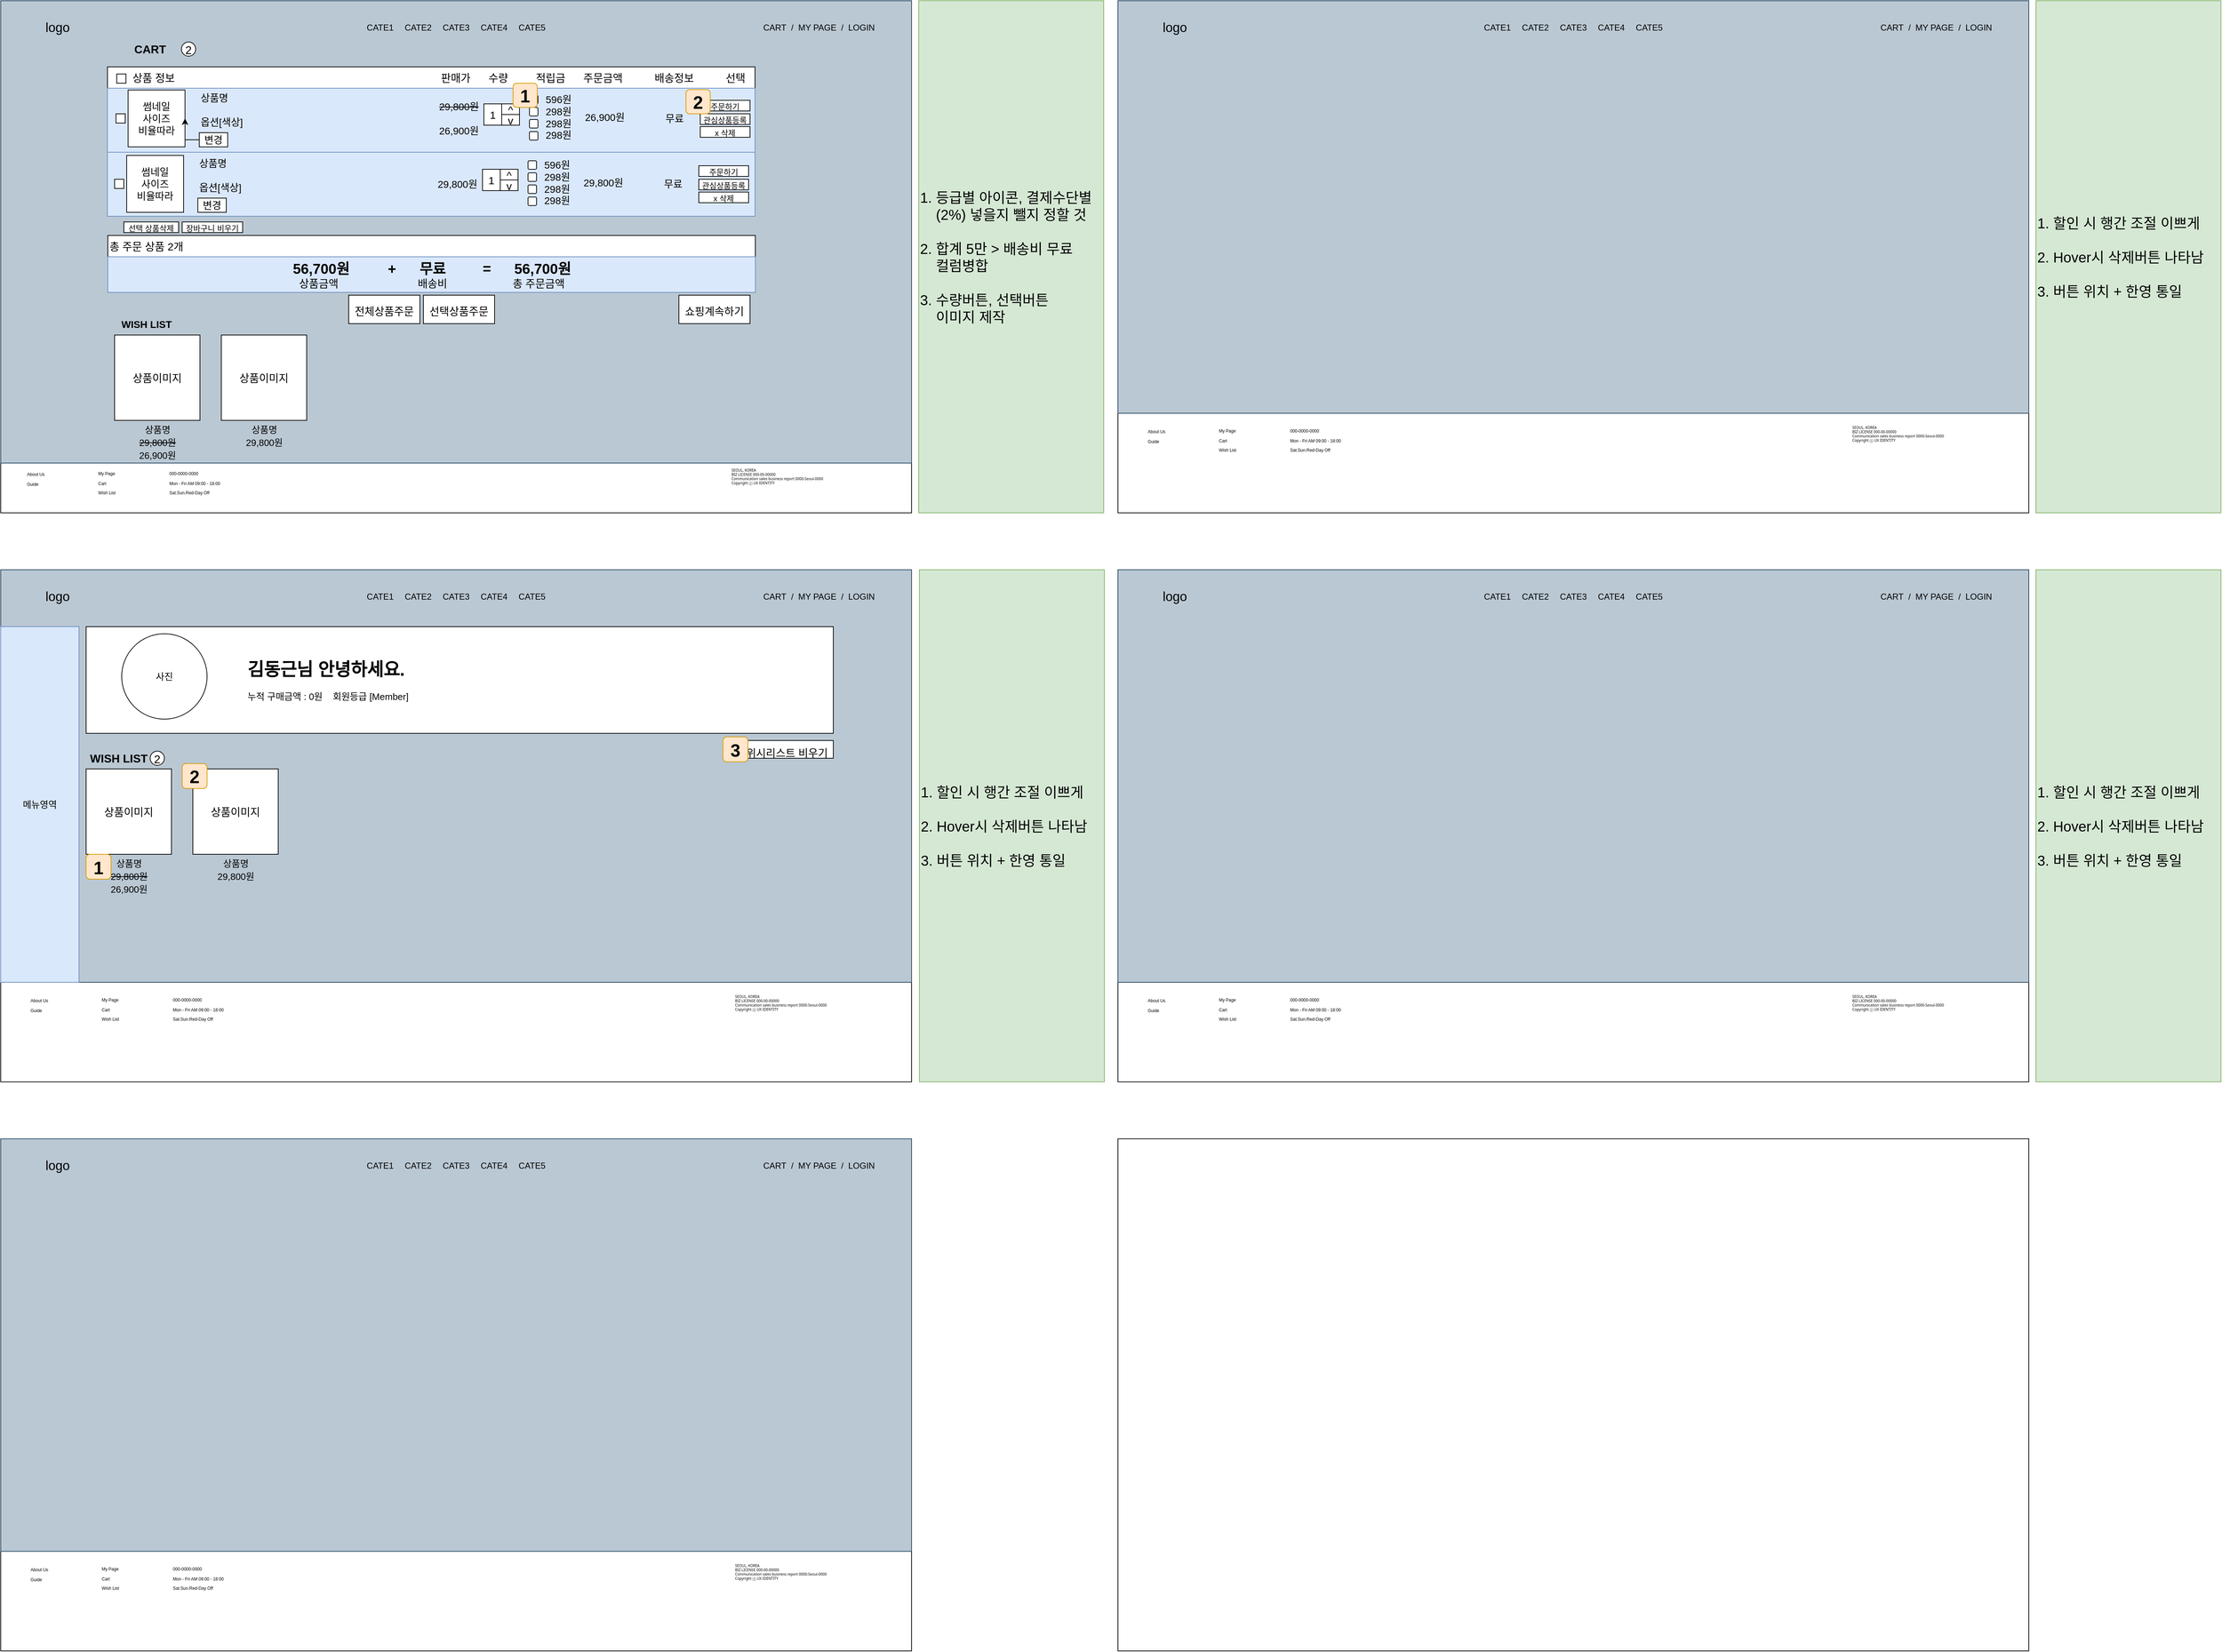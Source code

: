 <mxfile version="20.8.23" type="google"><diagram name="페이지-1" id="Fs-DJU_LA01x5wMUSc46"><mxGraphModel grid="1" page="1" gridSize="10" guides="1" tooltips="1" connect="1" arrows="1" fold="1" pageScale="1" pageWidth="900" pageHeight="1600" math="0" shadow="0"><root><mxCell id="0"/><mxCell id="1" parent="0"/><mxCell id="zeuohfzEgvl5raNn-svP-1" value="" style="rounded=0;whiteSpace=wrap;html=1;" vertex="1" parent="1"><mxGeometry x="80" y="80" width="1280" height="720" as="geometry"/></mxCell><mxCell id="zeuohfzEgvl5raNn-svP-13" value="" style="rounded=0;whiteSpace=wrap;html=1;fillColor=#bac8d3;strokeColor=#23445d;" vertex="1" parent="1"><mxGeometry x="80" y="80" width="1280" height="650" as="geometry"/></mxCell><mxCell id="zeuohfzEgvl5raNn-svP-2" value="logo" style="rounded=0;whiteSpace=wrap;html=1;strokeColor=none;fontStyle=0;fontSize=18;fillColor=none;" vertex="1" parent="1"><mxGeometry x="120" y="103" width="80" height="30" as="geometry"/></mxCell><mxCell id="zeuohfzEgvl5raNn-svP-7" value="CATE1&lt;span style=&quot;white-space: pre; font-size: 12px;&quot;&gt;&#9;&lt;/span&gt;CATE2&lt;span style=&quot;white-space: pre; font-size: 12px;&quot;&gt;&#9;&lt;/span&gt;CATE3&lt;span style=&quot;white-space: pre; font-size: 12px;&quot;&gt;&#9;&lt;/span&gt;CATE4&lt;span style=&quot;white-space: pre; font-size: 12px;&quot;&gt;&#9;&lt;/span&gt;CATE5" style="rounded=0;whiteSpace=wrap;html=1;strokeColor=none;fontSize=12;fillColor=none;" vertex="1" parent="1"><mxGeometry x="80" y="113" width="1280" height="10" as="geometry"/></mxCell><mxCell id="zeuohfzEgvl5raNn-svP-10" value="CART&amp;nbsp; /&amp;nbsp; MY PAGE&amp;nbsp; /&amp;nbsp; LOGIN" style="rounded=0;whiteSpace=wrap;html=1;strokeColor=none;fontSize=12;fillColor=none;" vertex="1" parent="1"><mxGeometry x="1130" y="113" width="200" height="10" as="geometry"/></mxCell><mxCell id="zeuohfzEgvl5raNn-svP-23" value="" style="rounded=0;whiteSpace=wrap;html=1;" vertex="1" parent="1"><mxGeometry x="80" y="880" width="1280" height="720" as="geometry"/></mxCell><mxCell id="zeuohfzEgvl5raNn-svP-24" value="" style="rounded=0;whiteSpace=wrap;html=1;" vertex="1" parent="1"><mxGeometry x="1650" y="80" width="1280" height="720" as="geometry"/></mxCell><mxCell id="zeuohfzEgvl5raNn-svP-25" value="" style="rounded=0;whiteSpace=wrap;html=1;" vertex="1" parent="1"><mxGeometry x="1650" y="880" width="1280" height="720" as="geometry"/></mxCell><mxCell id="zeuohfzEgvl5raNn-svP-27" value="" style="rounded=0;whiteSpace=wrap;html=1;" vertex="1" parent="1"><mxGeometry x="1650" y="1680" width="1280" height="720" as="geometry"/></mxCell><mxCell id="-gPzul-NDsnGQigQh0gx-2" value="" style="rounded=0;whiteSpace=wrap;html=1;" vertex="1" parent="1"><mxGeometry x="1650" y="80" width="1280" height="720" as="geometry"/></mxCell><mxCell id="-gPzul-NDsnGQigQh0gx-3" value="" style="rounded=0;whiteSpace=wrap;html=1;fillColor=#bac8d3;strokeColor=#23445d;" vertex="1" parent="1"><mxGeometry x="1650" y="80" width="1280" height="580" as="geometry"/></mxCell><mxCell id="-gPzul-NDsnGQigQh0gx-4" value="logo" style="rounded=0;whiteSpace=wrap;html=1;strokeColor=none;fontStyle=0;fontSize=18;fillColor=none;" vertex="1" parent="1"><mxGeometry x="1690" y="103" width="80" height="30" as="geometry"/></mxCell><mxCell id="-gPzul-NDsnGQigQh0gx-5" value="CATE1&lt;span style=&quot;white-space: pre; font-size: 12px;&quot;&gt;&#9;&lt;/span&gt;CATE2&lt;span style=&quot;white-space: pre; font-size: 12px;&quot;&gt;&#9;&lt;/span&gt;CATE3&lt;span style=&quot;white-space: pre; font-size: 12px;&quot;&gt;&#9;&lt;/span&gt;CATE4&lt;span style=&quot;white-space: pre; font-size: 12px;&quot;&gt;&#9;&lt;/span&gt;CATE5" style="rounded=0;whiteSpace=wrap;html=1;strokeColor=none;fontSize=12;fillColor=none;" vertex="1" parent="1"><mxGeometry x="1650" y="113" width="1280" height="10" as="geometry"/></mxCell><mxCell id="-gPzul-NDsnGQigQh0gx-6" value="CART&amp;nbsp; /&amp;nbsp; MY PAGE&amp;nbsp; /&amp;nbsp; LOGIN" style="rounded=0;whiteSpace=wrap;html=1;strokeColor=none;fontSize=12;fillColor=none;" vertex="1" parent="1"><mxGeometry x="2700" y="113" width="200" height="10" as="geometry"/></mxCell><mxCell id="-gPzul-NDsnGQigQh0gx-7" value="About Us" style="rounded=0;whiteSpace=wrap;html=1;strokeColor=none;fontSize=6;fillColor=none;align=left;" vertex="1" parent="1"><mxGeometry x="1690" y="680.5" width="50" height="10" as="geometry"/></mxCell><mxCell id="-gPzul-NDsnGQigQh0gx-8" value="Guide" style="rounded=0;whiteSpace=wrap;html=1;strokeColor=none;fontSize=6;fillColor=none;align=left;" vertex="1" parent="1"><mxGeometry x="1690" y="694.5" width="50" height="10" as="geometry"/></mxCell><mxCell id="-gPzul-NDsnGQigQh0gx-9" value="My Page" style="rounded=0;whiteSpace=wrap;html=1;strokeColor=none;fontSize=6;fillColor=none;align=left;" vertex="1" parent="1"><mxGeometry x="1790" y="680" width="50" height="10" as="geometry"/></mxCell><mxCell id="-gPzul-NDsnGQigQh0gx-10" value="Cart" style="rounded=0;whiteSpace=wrap;html=1;strokeColor=none;fontSize=6;fillColor=none;align=left;" vertex="1" parent="1"><mxGeometry x="1790" y="694" width="50" height="10" as="geometry"/></mxCell><mxCell id="-gPzul-NDsnGQigQh0gx-11" value="Wish List" style="rounded=0;whiteSpace=wrap;html=1;strokeColor=none;fontSize=6;fillColor=none;align=left;" vertex="1" parent="1"><mxGeometry x="1790" y="707" width="50" height="10" as="geometry"/></mxCell><mxCell id="-gPzul-NDsnGQigQh0gx-12" value="000-0000-0000" style="rounded=0;whiteSpace=wrap;html=1;strokeColor=none;fontSize=6;fillColor=none;align=left;" vertex="1" parent="1"><mxGeometry x="1890" y="680" width="80" height="10" as="geometry"/></mxCell><mxCell id="-gPzul-NDsnGQigQh0gx-13" value="Mon - Fri AM 09:00 - 18:00" style="rounded=0;whiteSpace=wrap;html=1;strokeColor=none;fontSize=6;fillColor=none;align=left;" vertex="1" parent="1"><mxGeometry x="1890" y="694" width="130" height="10" as="geometry"/></mxCell><mxCell id="-gPzul-NDsnGQigQh0gx-14" value="Sat.Sun.Red-Day Off" style="rounded=0;whiteSpace=wrap;html=1;strokeColor=none;fontSize=6;fillColor=none;align=left;" vertex="1" parent="1"><mxGeometry x="1890" y="706.5" width="130" height="10" as="geometry"/></mxCell><mxCell id="-gPzul-NDsnGQigQh0gx-15" value="&lt;span style=&quot;font-size: 5px; background-color: rgb(255, 255, 255); font-family: Quicksand, NanumBarunGothic, &amp;quot;Apple SD Gothic Neo&amp;quot;, &amp;quot;Malgun Gothic&amp;quot;, &amp;quot;Nanum Gothic&amp;quot;, &amp;quot;Noto Sans&amp;quot;, &amp;quot;sans-serif&amp;quot;;&quot;&gt;SEOUL, KOREA&lt;/span&gt;&lt;br style=&quot;font-size: 5px;&quot;&gt;&lt;p style=&quot;box-sizing: border-box; --tw-border-spacing-x: 0; --tw-border-spacing-y: 0; --tw-translate-x: 0; --tw-translate-y: 0; --tw-rotate: 0; --tw-skew-x: 0; --tw-skew-y: 0; --tw-scale-x: 1; --tw-scale-y: 1; --tw-pan-x: ; --tw-pan-y: ; --tw-pinch-zoom: ; --tw-scroll-snap-strictness: proximity; --tw-ordinal: ; --tw-slashed-zero: ; --tw-numeric-figure: ; --tw-numeric-spacing: ; --tw-numeric-fraction: ; --tw-ring-inset: ; --tw-ring-offset-width: 0px; --tw-ring-offset-color: #fff; --tw-ring-color: rgb(59 130 246 / 0.5); --tw-ring-offset-shadow: 0 0 #0000; --tw-ring-shadow: 0 0 #0000; --tw-shadow: 0 0 #0000; --tw-shadow-colored: 0 0 #0000; --tw-blur: ; --tw-brightness: ; --tw-contrast: ; --tw-grayscale: ; --tw-hue-rotate: ; --tw-invert: ; --tw-saturate: ; --tw-sepia: ; --tw-drop-shadow: ; --tw-backdrop-blur: ; --tw-backdrop-brightness: ; --tw-backdrop-contrast: ; --tw-backdrop-grayscale: ; --tw-backdrop-hue-rotate: ; --tw-backdrop-invert: ; --tw-backdrop-opacity: ; --tw-backdrop-saturate: ; --tw-backdrop-sepia: ; margin: 0px; border-width: 0px; border-style: solid; border-color: rgb(229, 231, 235); font-family: Quicksand, NanumBarunGothic, &amp;quot;Apple SD Gothic Neo&amp;quot;, &amp;quot;Malgun Gothic&amp;quot;, &amp;quot;Nanum Gothic&amp;quot;, &amp;quot;Noto Sans&amp;quot;, &amp;quot;sans-serif&amp;quot;; background-color: rgb(255, 255, 255); font-size: 5px;&quot;&gt;&lt;span style=&quot;box-sizing: border-box; --tw-border-spacing-x: 0; --tw-border-spacing-y: 0; --tw-translate-x: 0; --tw-translate-y: 0; --tw-rotate: 0; --tw-skew-x: 0; --tw-skew-y: 0; --tw-scale-x: 1; --tw-scale-y: 1; --tw-pan-x: ; --tw-pan-y: ; --tw-pinch-zoom: ; --tw-scroll-snap-strictness: proximity; --tw-ordinal: ; --tw-slashed-zero: ; --tw-numeric-figure: ; --tw-numeric-spacing: ; --tw-numeric-fraction: ; --tw-ring-inset: ; --tw-ring-offset-width: 0px; --tw-ring-offset-color: #fff; --tw-ring-color: rgb(59 130 246 / 0.5); --tw-ring-offset-shadow: 0 0 #0000; --tw-ring-shadow: 0 0 #0000; --tw-shadow: 0 0 #0000; --tw-shadow-colored: 0 0 #0000; --tw-blur: ; --tw-brightness: ; --tw-contrast: ; --tw-grayscale: ; --tw-hue-rotate: ; --tw-invert: ; --tw-saturate: ; --tw-sepia: ; --tw-drop-shadow: ; --tw-backdrop-blur: ; --tw-backdrop-brightness: ; --tw-backdrop-contrast: ; --tw-backdrop-grayscale: ; --tw-backdrop-hue-rotate: ; --tw-backdrop-invert: ; --tw-backdrop-opacity: ; --tw-backdrop-saturate: ; --tw-backdrop-sepia: ; border-width: 0px; border-style: solid; border-color: rgb(229, 231, 235); font-size: 5px;&quot;&gt;&lt;font style=&quot;font-size: 5px;&quot;&gt;BIZ LICENSE 000-00-00000&lt;br style=&quot;box-sizing: border-box; --tw-border-spacing-x: 0; --tw-border-spacing-y: 0; --tw-translate-x: 0; --tw-translate-y: 0; --tw-rotate: 0; --tw-skew-x: 0; --tw-skew-y: 0; --tw-scale-x: 1; --tw-scale-y: 1; --tw-pan-x: ; --tw-pan-y: ; --tw-pinch-zoom: ; --tw-scroll-snap-strictness: proximity; --tw-ordinal: ; --tw-slashed-zero: ; --tw-numeric-figure: ; --tw-numeric-spacing: ; --tw-numeric-fraction: ; --tw-ring-inset: ; --tw-ring-offset-width: 0px; --tw-ring-offset-color: #fff; --tw-ring-color: rgb(59 130 246 / 0.5); --tw-ring-offset-shadow: 0 0 #0000; --tw-ring-shadow: 0 0 #0000; --tw-shadow: 0 0 #0000; --tw-shadow-colored: 0 0 #0000; --tw-blur: ; --tw-brightness: ; --tw-contrast: ; --tw-grayscale: ; --tw-hue-rotate: ; --tw-invert: ; --tw-saturate: ; --tw-sepia: ; --tw-drop-shadow: ; --tw-backdrop-blur: ; --tw-backdrop-brightness: ; --tw-backdrop-contrast: ; --tw-backdrop-grayscale: ; --tw-backdrop-hue-rotate: ; --tw-backdrop-invert: ; --tw-backdrop-opacity: ; --tw-backdrop-saturate: ; --tw-backdrop-sepia: ; border-width: 0px; border-style: solid; border-color: rgb(229, 231, 235); font-size: 5px;&quot;&gt;Communication sales business report 0000-Seoul-0000&lt;br style=&quot;box-sizing: border-box; --tw-border-spacing-x: 0; --tw-border-spacing-y: 0; --tw-translate-x: 0; --tw-translate-y: 0; --tw-rotate: 0; --tw-skew-x: 0; --tw-skew-y: 0; --tw-scale-x: 1; --tw-scale-y: 1; --tw-pan-x: ; --tw-pan-y: ; --tw-pinch-zoom: ; --tw-scroll-snap-strictness: proximity; --tw-ordinal: ; --tw-slashed-zero: ; --tw-numeric-figure: ; --tw-numeric-spacing: ; --tw-numeric-fraction: ; --tw-ring-inset: ; --tw-ring-offset-width: 0px; --tw-ring-offset-color: #fff; --tw-ring-color: rgb(59 130 246 / 0.5); --tw-ring-offset-shadow: 0 0 #0000; --tw-ring-shadow: 0 0 #0000; --tw-shadow: 0 0 #0000; --tw-shadow-colored: 0 0 #0000; --tw-blur: ; --tw-brightness: ; --tw-contrast: ; --tw-grayscale: ; --tw-hue-rotate: ; --tw-invert: ; --tw-saturate: ; --tw-sepia: ; --tw-drop-shadow: ; --tw-backdrop-blur: ; --tw-backdrop-brightness: ; --tw-backdrop-contrast: ; --tw-backdrop-grayscale: ; --tw-backdrop-hue-rotate: ; --tw-backdrop-invert: ; --tw-backdrop-opacity: ; --tw-backdrop-saturate: ; --tw-backdrop-sepia: ; border-width: 0px; border-style: solid; border-color: rgb(229, 231, 235); font-size: 5px;&quot;&gt;Copyright ⓒ UX IDENTITY&lt;/font&gt;&lt;/span&gt;&lt;/p&gt;" style="rounded=0;whiteSpace=wrap;html=1;strokeColor=none;fontSize=5;fillColor=none;align=left;verticalAlign=top;fontColor=#000000;" vertex="1" parent="1"><mxGeometry x="2680" y="670" width="220" height="110" as="geometry"/></mxCell><mxCell id="-gPzul-NDsnGQigQh0gx-16" value="" style="rounded=0;whiteSpace=wrap;html=1;" vertex="1" parent="1"><mxGeometry x="80" y="880" width="1280" height="720" as="geometry"/></mxCell><mxCell id="-gPzul-NDsnGQigQh0gx-17" value="" style="rounded=0;whiteSpace=wrap;html=1;fillColor=#bac8d3;strokeColor=#23445d;" vertex="1" parent="1"><mxGeometry x="80" y="880" width="1280" height="580" as="geometry"/></mxCell><mxCell id="-gPzul-NDsnGQigQh0gx-18" value="logo" style="rounded=0;whiteSpace=wrap;html=1;strokeColor=none;fontStyle=0;fontSize=18;fillColor=none;" vertex="1" parent="1"><mxGeometry x="120" y="903" width="80" height="30" as="geometry"/></mxCell><mxCell id="-gPzul-NDsnGQigQh0gx-19" value="CATE1&lt;span style=&quot;white-space: pre;&quot;&gt;&#9;&lt;/span&gt;CATE2&lt;span style=&quot;white-space: pre; font-size: 12px;&quot;&gt;&#9;&lt;/span&gt;CATE3&lt;span style=&quot;white-space: pre; font-size: 12px;&quot;&gt;&#9;&lt;/span&gt;CATE4&lt;span style=&quot;white-space: pre; font-size: 12px;&quot;&gt;&#9;&lt;/span&gt;CATE5" style="rounded=0;whiteSpace=wrap;html=1;strokeColor=none;fontSize=12;fillColor=none;" vertex="1" parent="1"><mxGeometry x="80" y="913" width="1280" height="10" as="geometry"/></mxCell><mxCell id="-gPzul-NDsnGQigQh0gx-20" value="CART&amp;nbsp; /&amp;nbsp; MY PAGE&amp;nbsp; /&amp;nbsp; LOGIN" style="rounded=0;whiteSpace=wrap;html=1;strokeColor=none;fontSize=12;fillColor=none;" vertex="1" parent="1"><mxGeometry x="1130" y="913" width="200" height="10" as="geometry"/></mxCell><mxCell id="-gPzul-NDsnGQigQh0gx-21" value="About Us" style="rounded=0;whiteSpace=wrap;html=1;strokeColor=none;fontSize=6;fillColor=none;align=left;" vertex="1" parent="1"><mxGeometry x="120" y="1480.5" width="50" height="10" as="geometry"/></mxCell><mxCell id="-gPzul-NDsnGQigQh0gx-22" value="Guide" style="rounded=0;whiteSpace=wrap;html=1;strokeColor=none;fontSize=6;fillColor=none;align=left;" vertex="1" parent="1"><mxGeometry x="120" y="1494.5" width="50" height="10" as="geometry"/></mxCell><mxCell id="-gPzul-NDsnGQigQh0gx-23" value="My Page" style="rounded=0;whiteSpace=wrap;html=1;strokeColor=none;fontSize=6;fillColor=none;align=left;" vertex="1" parent="1"><mxGeometry x="220" y="1480" width="50" height="10" as="geometry"/></mxCell><mxCell id="-gPzul-NDsnGQigQh0gx-24" value="Cart" style="rounded=0;whiteSpace=wrap;html=1;strokeColor=none;fontSize=6;fillColor=none;align=left;" vertex="1" parent="1"><mxGeometry x="220" y="1494" width="50" height="10" as="geometry"/></mxCell><mxCell id="-gPzul-NDsnGQigQh0gx-25" value="Wish List" style="rounded=0;whiteSpace=wrap;html=1;strokeColor=none;fontSize=6;fillColor=none;align=left;" vertex="1" parent="1"><mxGeometry x="220" y="1507" width="50" height="10" as="geometry"/></mxCell><mxCell id="-gPzul-NDsnGQigQh0gx-26" value="000-0000-0000" style="rounded=0;whiteSpace=wrap;html=1;strokeColor=none;fontSize=6;fillColor=none;align=left;" vertex="1" parent="1"><mxGeometry x="320" y="1480" width="80" height="10" as="geometry"/></mxCell><mxCell id="-gPzul-NDsnGQigQh0gx-27" value="Mon - Fri AM 09:00 - 18:00" style="rounded=0;whiteSpace=wrap;html=1;strokeColor=none;fontSize=6;fillColor=none;align=left;" vertex="1" parent="1"><mxGeometry x="320" y="1494" width="130" height="10" as="geometry"/></mxCell><mxCell id="-gPzul-NDsnGQigQh0gx-28" value="Sat.Sun.Red-Day Off" style="rounded=0;whiteSpace=wrap;html=1;strokeColor=none;fontSize=6;fillColor=none;align=left;" vertex="1" parent="1"><mxGeometry x="320" y="1506.5" width="130" height="10" as="geometry"/></mxCell><mxCell id="-gPzul-NDsnGQigQh0gx-29" value="&lt;span style=&quot;font-size: 5px; background-color: rgb(255, 255, 255); font-family: Quicksand, NanumBarunGothic, &amp;quot;Apple SD Gothic Neo&amp;quot;, &amp;quot;Malgun Gothic&amp;quot;, &amp;quot;Nanum Gothic&amp;quot;, &amp;quot;Noto Sans&amp;quot;, &amp;quot;sans-serif&amp;quot;;&quot;&gt;SEOUL, KOREA&lt;/span&gt;&lt;br style=&quot;font-size: 5px;&quot;&gt;&lt;p style=&quot;box-sizing: border-box; --tw-border-spacing-x: 0; --tw-border-spacing-y: 0; --tw-translate-x: 0; --tw-translate-y: 0; --tw-rotate: 0; --tw-skew-x: 0; --tw-skew-y: 0; --tw-scale-x: 1; --tw-scale-y: 1; --tw-pan-x: ; --tw-pan-y: ; --tw-pinch-zoom: ; --tw-scroll-snap-strictness: proximity; --tw-ordinal: ; --tw-slashed-zero: ; --tw-numeric-figure: ; --tw-numeric-spacing: ; --tw-numeric-fraction: ; --tw-ring-inset: ; --tw-ring-offset-width: 0px; --tw-ring-offset-color: #fff; --tw-ring-color: rgb(59 130 246 / 0.5); --tw-ring-offset-shadow: 0 0 #0000; --tw-ring-shadow: 0 0 #0000; --tw-shadow: 0 0 #0000; --tw-shadow-colored: 0 0 #0000; --tw-blur: ; --tw-brightness: ; --tw-contrast: ; --tw-grayscale: ; --tw-hue-rotate: ; --tw-invert: ; --tw-saturate: ; --tw-sepia: ; --tw-drop-shadow: ; --tw-backdrop-blur: ; --tw-backdrop-brightness: ; --tw-backdrop-contrast: ; --tw-backdrop-grayscale: ; --tw-backdrop-hue-rotate: ; --tw-backdrop-invert: ; --tw-backdrop-opacity: ; --tw-backdrop-saturate: ; --tw-backdrop-sepia: ; margin: 0px; border-width: 0px; border-style: solid; border-color: rgb(229, 231, 235); font-family: Quicksand, NanumBarunGothic, &amp;quot;Apple SD Gothic Neo&amp;quot;, &amp;quot;Malgun Gothic&amp;quot;, &amp;quot;Nanum Gothic&amp;quot;, &amp;quot;Noto Sans&amp;quot;, &amp;quot;sans-serif&amp;quot;; background-color: rgb(255, 255, 255); font-size: 5px;&quot;&gt;&lt;span style=&quot;box-sizing: border-box; --tw-border-spacing-x: 0; --tw-border-spacing-y: 0; --tw-translate-x: 0; --tw-translate-y: 0; --tw-rotate: 0; --tw-skew-x: 0; --tw-skew-y: 0; --tw-scale-x: 1; --tw-scale-y: 1; --tw-pan-x: ; --tw-pan-y: ; --tw-pinch-zoom: ; --tw-scroll-snap-strictness: proximity; --tw-ordinal: ; --tw-slashed-zero: ; --tw-numeric-figure: ; --tw-numeric-spacing: ; --tw-numeric-fraction: ; --tw-ring-inset: ; --tw-ring-offset-width: 0px; --tw-ring-offset-color: #fff; --tw-ring-color: rgb(59 130 246 / 0.5); --tw-ring-offset-shadow: 0 0 #0000; --tw-ring-shadow: 0 0 #0000; --tw-shadow: 0 0 #0000; --tw-shadow-colored: 0 0 #0000; --tw-blur: ; --tw-brightness: ; --tw-contrast: ; --tw-grayscale: ; --tw-hue-rotate: ; --tw-invert: ; --tw-saturate: ; --tw-sepia: ; --tw-drop-shadow: ; --tw-backdrop-blur: ; --tw-backdrop-brightness: ; --tw-backdrop-contrast: ; --tw-backdrop-grayscale: ; --tw-backdrop-hue-rotate: ; --tw-backdrop-invert: ; --tw-backdrop-opacity: ; --tw-backdrop-saturate: ; --tw-backdrop-sepia: ; border-width: 0px; border-style: solid; border-color: rgb(229, 231, 235); font-size: 5px;&quot;&gt;&lt;font style=&quot;font-size: 5px;&quot;&gt;BIZ LICENSE 000-00-00000&lt;br style=&quot;box-sizing: border-box; --tw-border-spacing-x: 0; --tw-border-spacing-y: 0; --tw-translate-x: 0; --tw-translate-y: 0; --tw-rotate: 0; --tw-skew-x: 0; --tw-skew-y: 0; --tw-scale-x: 1; --tw-scale-y: 1; --tw-pan-x: ; --tw-pan-y: ; --tw-pinch-zoom: ; --tw-scroll-snap-strictness: proximity; --tw-ordinal: ; --tw-slashed-zero: ; --tw-numeric-figure: ; --tw-numeric-spacing: ; --tw-numeric-fraction: ; --tw-ring-inset: ; --tw-ring-offset-width: 0px; --tw-ring-offset-color: #fff; --tw-ring-color: rgb(59 130 246 / 0.5); --tw-ring-offset-shadow: 0 0 #0000; --tw-ring-shadow: 0 0 #0000; --tw-shadow: 0 0 #0000; --tw-shadow-colored: 0 0 #0000; --tw-blur: ; --tw-brightness: ; --tw-contrast: ; --tw-grayscale: ; --tw-hue-rotate: ; --tw-invert: ; --tw-saturate: ; --tw-sepia: ; --tw-drop-shadow: ; --tw-backdrop-blur: ; --tw-backdrop-brightness: ; --tw-backdrop-contrast: ; --tw-backdrop-grayscale: ; --tw-backdrop-hue-rotate: ; --tw-backdrop-invert: ; --tw-backdrop-opacity: ; --tw-backdrop-saturate: ; --tw-backdrop-sepia: ; border-width: 0px; border-style: solid; border-color: rgb(229, 231, 235); font-size: 5px;&quot;&gt;Communication sales business report 0000-Seoul-0000&lt;br style=&quot;box-sizing: border-box; --tw-border-spacing-x: 0; --tw-border-spacing-y: 0; --tw-translate-x: 0; --tw-translate-y: 0; --tw-rotate: 0; --tw-skew-x: 0; --tw-skew-y: 0; --tw-scale-x: 1; --tw-scale-y: 1; --tw-pan-x: ; --tw-pan-y: ; --tw-pinch-zoom: ; --tw-scroll-snap-strictness: proximity; --tw-ordinal: ; --tw-slashed-zero: ; --tw-numeric-figure: ; --tw-numeric-spacing: ; --tw-numeric-fraction: ; --tw-ring-inset: ; --tw-ring-offset-width: 0px; --tw-ring-offset-color: #fff; --tw-ring-color: rgb(59 130 246 / 0.5); --tw-ring-offset-shadow: 0 0 #0000; --tw-ring-shadow: 0 0 #0000; --tw-shadow: 0 0 #0000; --tw-shadow-colored: 0 0 #0000; --tw-blur: ; --tw-brightness: ; --tw-contrast: ; --tw-grayscale: ; --tw-hue-rotate: ; --tw-invert: ; --tw-saturate: ; --tw-sepia: ; --tw-drop-shadow: ; --tw-backdrop-blur: ; --tw-backdrop-brightness: ; --tw-backdrop-contrast: ; --tw-backdrop-grayscale: ; --tw-backdrop-hue-rotate: ; --tw-backdrop-invert: ; --tw-backdrop-opacity: ; --tw-backdrop-saturate: ; --tw-backdrop-sepia: ; border-width: 0px; border-style: solid; border-color: rgb(229, 231, 235); font-size: 5px;&quot;&gt;Copyright ⓒ UX IDENTITY&lt;/font&gt;&lt;/span&gt;&lt;/p&gt;" style="rounded=0;whiteSpace=wrap;html=1;strokeColor=none;fontSize=5;fillColor=none;align=left;verticalAlign=top;fontColor=#000000;" vertex="1" parent="1"><mxGeometry x="1110" y="1470" width="220" height="110" as="geometry"/></mxCell><mxCell id="-gPzul-NDsnGQigQh0gx-30" value="" style="rounded=0;whiteSpace=wrap;html=1;" vertex="1" parent="1"><mxGeometry x="1650" y="880" width="1280" height="720" as="geometry"/></mxCell><mxCell id="-gPzul-NDsnGQigQh0gx-31" value="" style="rounded=0;whiteSpace=wrap;html=1;fillColor=#bac8d3;strokeColor=#23445d;" vertex="1" parent="1"><mxGeometry x="1650" y="880" width="1280" height="580" as="geometry"/></mxCell><mxCell id="-gPzul-NDsnGQigQh0gx-32" value="logo" style="rounded=0;whiteSpace=wrap;html=1;strokeColor=none;fontStyle=0;fontSize=18;fillColor=none;" vertex="1" parent="1"><mxGeometry x="1690" y="903" width="80" height="30" as="geometry"/></mxCell><mxCell id="-gPzul-NDsnGQigQh0gx-33" value="CATE1&lt;span style=&quot;white-space: pre; font-size: 12px;&quot;&gt;&#9;&lt;/span&gt;CATE2&lt;span style=&quot;white-space: pre; font-size: 12px;&quot;&gt;&#9;&lt;/span&gt;CATE3&lt;span style=&quot;white-space: pre; font-size: 12px;&quot;&gt;&#9;&lt;/span&gt;CATE4&lt;span style=&quot;white-space: pre; font-size: 12px;&quot;&gt;&#9;&lt;/span&gt;CATE5" style="rounded=0;whiteSpace=wrap;html=1;strokeColor=none;fontSize=12;fillColor=none;" vertex="1" parent="1"><mxGeometry x="1650" y="913" width="1280" height="10" as="geometry"/></mxCell><mxCell id="-gPzul-NDsnGQigQh0gx-34" value="CART&amp;nbsp; /&amp;nbsp; MY PAGE&amp;nbsp; /&amp;nbsp; LOGIN" style="rounded=0;whiteSpace=wrap;html=1;strokeColor=none;fontSize=12;fillColor=none;" vertex="1" parent="1"><mxGeometry x="2700" y="913" width="200" height="10" as="geometry"/></mxCell><mxCell id="-gPzul-NDsnGQigQh0gx-35" value="About Us" style="rounded=0;whiteSpace=wrap;html=1;strokeColor=none;fontSize=6;fillColor=none;align=left;" vertex="1" parent="1"><mxGeometry x="1690" y="1480.5" width="50" height="10" as="geometry"/></mxCell><mxCell id="-gPzul-NDsnGQigQh0gx-36" value="Guide" style="rounded=0;whiteSpace=wrap;html=1;strokeColor=none;fontSize=6;fillColor=none;align=left;" vertex="1" parent="1"><mxGeometry x="1690" y="1494.5" width="50" height="10" as="geometry"/></mxCell><mxCell id="-gPzul-NDsnGQigQh0gx-37" value="My Page" style="rounded=0;whiteSpace=wrap;html=1;strokeColor=none;fontSize=6;fillColor=none;align=left;" vertex="1" parent="1"><mxGeometry x="1790" y="1480" width="50" height="10" as="geometry"/></mxCell><mxCell id="-gPzul-NDsnGQigQh0gx-38" value="Cart" style="rounded=0;whiteSpace=wrap;html=1;strokeColor=none;fontSize=6;fillColor=none;align=left;" vertex="1" parent="1"><mxGeometry x="1790" y="1494" width="50" height="10" as="geometry"/></mxCell><mxCell id="-gPzul-NDsnGQigQh0gx-39" value="Wish List" style="rounded=0;whiteSpace=wrap;html=1;strokeColor=none;fontSize=6;fillColor=none;align=left;" vertex="1" parent="1"><mxGeometry x="1790" y="1507" width="50" height="10" as="geometry"/></mxCell><mxCell id="-gPzul-NDsnGQigQh0gx-40" value="000-0000-0000" style="rounded=0;whiteSpace=wrap;html=1;strokeColor=none;fontSize=6;fillColor=none;align=left;" vertex="1" parent="1"><mxGeometry x="1890" y="1480" width="80" height="10" as="geometry"/></mxCell><mxCell id="-gPzul-NDsnGQigQh0gx-41" value="Mon - Fri AM 09:00 - 18:00" style="rounded=0;whiteSpace=wrap;html=1;strokeColor=none;fontSize=6;fillColor=none;align=left;" vertex="1" parent="1"><mxGeometry x="1890" y="1494" width="130" height="10" as="geometry"/></mxCell><mxCell id="-gPzul-NDsnGQigQh0gx-42" value="Sat.Sun.Red-Day Off" style="rounded=0;whiteSpace=wrap;html=1;strokeColor=none;fontSize=6;fillColor=none;align=left;" vertex="1" parent="1"><mxGeometry x="1890" y="1506.5" width="130" height="10" as="geometry"/></mxCell><mxCell id="-gPzul-NDsnGQigQh0gx-43" value="&lt;span style=&quot;font-size: 5px; background-color: rgb(255, 255, 255); font-family: Quicksand, NanumBarunGothic, &amp;quot;Apple SD Gothic Neo&amp;quot;, &amp;quot;Malgun Gothic&amp;quot;, &amp;quot;Nanum Gothic&amp;quot;, &amp;quot;Noto Sans&amp;quot;, &amp;quot;sans-serif&amp;quot;;&quot;&gt;SEOUL, KOREA&lt;/span&gt;&lt;br style=&quot;font-size: 5px;&quot;&gt;&lt;p style=&quot;box-sizing: border-box; --tw-border-spacing-x: 0; --tw-border-spacing-y: 0; --tw-translate-x: 0; --tw-translate-y: 0; --tw-rotate: 0; --tw-skew-x: 0; --tw-skew-y: 0; --tw-scale-x: 1; --tw-scale-y: 1; --tw-pan-x: ; --tw-pan-y: ; --tw-pinch-zoom: ; --tw-scroll-snap-strictness: proximity; --tw-ordinal: ; --tw-slashed-zero: ; --tw-numeric-figure: ; --tw-numeric-spacing: ; --tw-numeric-fraction: ; --tw-ring-inset: ; --tw-ring-offset-width: 0px; --tw-ring-offset-color: #fff; --tw-ring-color: rgb(59 130 246 / 0.5); --tw-ring-offset-shadow: 0 0 #0000; --tw-ring-shadow: 0 0 #0000; --tw-shadow: 0 0 #0000; --tw-shadow-colored: 0 0 #0000; --tw-blur: ; --tw-brightness: ; --tw-contrast: ; --tw-grayscale: ; --tw-hue-rotate: ; --tw-invert: ; --tw-saturate: ; --tw-sepia: ; --tw-drop-shadow: ; --tw-backdrop-blur: ; --tw-backdrop-brightness: ; --tw-backdrop-contrast: ; --tw-backdrop-grayscale: ; --tw-backdrop-hue-rotate: ; --tw-backdrop-invert: ; --tw-backdrop-opacity: ; --tw-backdrop-saturate: ; --tw-backdrop-sepia: ; margin: 0px; border-width: 0px; border-style: solid; border-color: rgb(229, 231, 235); font-family: Quicksand, NanumBarunGothic, &amp;quot;Apple SD Gothic Neo&amp;quot;, &amp;quot;Malgun Gothic&amp;quot;, &amp;quot;Nanum Gothic&amp;quot;, &amp;quot;Noto Sans&amp;quot;, &amp;quot;sans-serif&amp;quot;; background-color: rgb(255, 255, 255); font-size: 5px;&quot;&gt;&lt;span style=&quot;box-sizing: border-box; --tw-border-spacing-x: 0; --tw-border-spacing-y: 0; --tw-translate-x: 0; --tw-translate-y: 0; --tw-rotate: 0; --tw-skew-x: 0; --tw-skew-y: 0; --tw-scale-x: 1; --tw-scale-y: 1; --tw-pan-x: ; --tw-pan-y: ; --tw-pinch-zoom: ; --tw-scroll-snap-strictness: proximity; --tw-ordinal: ; --tw-slashed-zero: ; --tw-numeric-figure: ; --tw-numeric-spacing: ; --tw-numeric-fraction: ; --tw-ring-inset: ; --tw-ring-offset-width: 0px; --tw-ring-offset-color: #fff; --tw-ring-color: rgb(59 130 246 / 0.5); --tw-ring-offset-shadow: 0 0 #0000; --tw-ring-shadow: 0 0 #0000; --tw-shadow: 0 0 #0000; --tw-shadow-colored: 0 0 #0000; --tw-blur: ; --tw-brightness: ; --tw-contrast: ; --tw-grayscale: ; --tw-hue-rotate: ; --tw-invert: ; --tw-saturate: ; --tw-sepia: ; --tw-drop-shadow: ; --tw-backdrop-blur: ; --tw-backdrop-brightness: ; --tw-backdrop-contrast: ; --tw-backdrop-grayscale: ; --tw-backdrop-hue-rotate: ; --tw-backdrop-invert: ; --tw-backdrop-opacity: ; --tw-backdrop-saturate: ; --tw-backdrop-sepia: ; border-width: 0px; border-style: solid; border-color: rgb(229, 231, 235); font-size: 5px;&quot;&gt;&lt;font style=&quot;font-size: 5px;&quot;&gt;BIZ LICENSE 000-00-00000&lt;br style=&quot;box-sizing: border-box; --tw-border-spacing-x: 0; --tw-border-spacing-y: 0; --tw-translate-x: 0; --tw-translate-y: 0; --tw-rotate: 0; --tw-skew-x: 0; --tw-skew-y: 0; --tw-scale-x: 1; --tw-scale-y: 1; --tw-pan-x: ; --tw-pan-y: ; --tw-pinch-zoom: ; --tw-scroll-snap-strictness: proximity; --tw-ordinal: ; --tw-slashed-zero: ; --tw-numeric-figure: ; --tw-numeric-spacing: ; --tw-numeric-fraction: ; --tw-ring-inset: ; --tw-ring-offset-width: 0px; --tw-ring-offset-color: #fff; --tw-ring-color: rgb(59 130 246 / 0.5); --tw-ring-offset-shadow: 0 0 #0000; --tw-ring-shadow: 0 0 #0000; --tw-shadow: 0 0 #0000; --tw-shadow-colored: 0 0 #0000; --tw-blur: ; --tw-brightness: ; --tw-contrast: ; --tw-grayscale: ; --tw-hue-rotate: ; --tw-invert: ; --tw-saturate: ; --tw-sepia: ; --tw-drop-shadow: ; --tw-backdrop-blur: ; --tw-backdrop-brightness: ; --tw-backdrop-contrast: ; --tw-backdrop-grayscale: ; --tw-backdrop-hue-rotate: ; --tw-backdrop-invert: ; --tw-backdrop-opacity: ; --tw-backdrop-saturate: ; --tw-backdrop-sepia: ; border-width: 0px; border-style: solid; border-color: rgb(229, 231, 235); font-size: 5px;&quot;&gt;Communication sales business report 0000-Seoul-0000&lt;br style=&quot;box-sizing: border-box; --tw-border-spacing-x: 0; --tw-border-spacing-y: 0; --tw-translate-x: 0; --tw-translate-y: 0; --tw-rotate: 0; --tw-skew-x: 0; --tw-skew-y: 0; --tw-scale-x: 1; --tw-scale-y: 1; --tw-pan-x: ; --tw-pan-y: ; --tw-pinch-zoom: ; --tw-scroll-snap-strictness: proximity; --tw-ordinal: ; --tw-slashed-zero: ; --tw-numeric-figure: ; --tw-numeric-spacing: ; --tw-numeric-fraction: ; --tw-ring-inset: ; --tw-ring-offset-width: 0px; --tw-ring-offset-color: #fff; --tw-ring-color: rgb(59 130 246 / 0.5); --tw-ring-offset-shadow: 0 0 #0000; --tw-ring-shadow: 0 0 #0000; --tw-shadow: 0 0 #0000; --tw-shadow-colored: 0 0 #0000; --tw-blur: ; --tw-brightness: ; --tw-contrast: ; --tw-grayscale: ; --tw-hue-rotate: ; --tw-invert: ; --tw-saturate: ; --tw-sepia: ; --tw-drop-shadow: ; --tw-backdrop-blur: ; --tw-backdrop-brightness: ; --tw-backdrop-contrast: ; --tw-backdrop-grayscale: ; --tw-backdrop-hue-rotate: ; --tw-backdrop-invert: ; --tw-backdrop-opacity: ; --tw-backdrop-saturate: ; --tw-backdrop-sepia: ; border-width: 0px; border-style: solid; border-color: rgb(229, 231, 235); font-size: 5px;&quot;&gt;Copyright ⓒ UX IDENTITY&lt;/font&gt;&lt;/span&gt;&lt;/p&gt;" style="rounded=0;whiteSpace=wrap;html=1;strokeColor=none;fontSize=5;fillColor=none;align=left;verticalAlign=top;fontColor=#000000;" vertex="1" parent="1"><mxGeometry x="2680" y="1470" width="220" height="110" as="geometry"/></mxCell><mxCell id="-gPzul-NDsnGQigQh0gx-44" value="&lt;font style=&quot;font-size: 16px;&quot;&gt;&lt;b&gt;WISH LIST&lt;/b&gt;&lt;/font&gt;" style="text;html=1;strokeColor=none;fillColor=none;align=center;verticalAlign=middle;whiteSpace=wrap;rounded=0;" vertex="1" parent="1"><mxGeometry x="186" y="1130" width="120" height="30" as="geometry"/></mxCell><mxCell id="-gPzul-NDsnGQigQh0gx-123" value="&lt;font style=&quot;font-size: 20px;&quot;&gt;1. 할인 시 행간 조절 이쁘게&lt;br&gt;&lt;br&gt;2. Hover시 삭제버튼 나타남&lt;br&gt;&lt;br&gt;3. 버튼 위치 + 한영 통일&lt;br&gt;&lt;/font&gt;" style="rounded=0;whiteSpace=wrap;html=1;labelBorderColor=none;fontSize=11;fillColor=#d5e8d4;strokeColor=#82b366;align=left;" vertex="1" parent="1"><mxGeometry x="1371" y="880" width="260" height="720" as="geometry"/></mxCell><mxCell id="-gPzul-NDsnGQigQh0gx-131" value="&lt;font style=&quot;font-size: 20px;&quot;&gt;1. 등급별 아이콘, 결제수단별&lt;br&gt;&amp;nbsp; &amp;nbsp; (2%) 넣을지 뺄지 정할 것&lt;br&gt;&lt;br&gt;2. 합계 5만 &amp;gt; 배송비 무료&lt;br&gt;&amp;nbsp; &amp;nbsp; 컬럼병합&lt;br&gt;&lt;br&gt;3. 수량버튼, 선택버튼&lt;br&gt;&amp;nbsp; &amp;nbsp; 이미지 제작&lt;br&gt;&lt;/font&gt;" style="rounded=0;whiteSpace=wrap;html=1;labelBorderColor=none;fontSize=11;fillColor=#d5e8d4;strokeColor=#82b366;align=left;" vertex="1" parent="1"><mxGeometry x="1370" y="80" width="260" height="720" as="geometry"/></mxCell><mxCell id="-gPzul-NDsnGQigQh0gx-297" value="" style="rounded=0;whiteSpace=wrap;html=1;labelBorderColor=none;fontSize=13;" vertex="1" parent="1"><mxGeometry x="200" y="960" width="1050" height="150" as="geometry"/></mxCell><mxCell id="-gPzul-NDsnGQigQh0gx-299" value="사진" style="ellipse;whiteSpace=wrap;html=1;aspect=fixed;labelBorderColor=none;fontSize=13;" vertex="1" parent="1"><mxGeometry x="250" y="970" width="120" height="120" as="geometry"/></mxCell><mxCell id="-gPzul-NDsnGQigQh0gx-302" value="&lt;div style=&quot;text-align: left;&quot;&gt;&lt;span style=&quot;background-color: initial;&quot;&gt;&lt;font style=&quot;font-size: 25px;&quot;&gt;&lt;b&gt;김동근님 안녕하세요.&lt;/b&gt;&lt;/font&gt;&lt;/span&gt;&lt;/div&gt;&lt;div style=&quot;text-align: left;&quot;&gt;&lt;span style=&quot;background-color: initial;&quot;&gt;&lt;br&gt;&lt;/span&gt;&lt;/div&gt;&lt;div style=&quot;text-align: left;&quot;&gt;&lt;span style=&quot;background-color: initial;&quot;&gt;누적 구매금액 : 0원&amp;nbsp; &amp;nbsp;&amp;nbsp;&lt;/span&gt;&lt;span style=&quot;background-color: initial; white-space: pre;&quot;&gt;회&lt;/span&gt;&lt;span style=&quot;background-color: initial;&quot;&gt;원등급 [Member]&lt;/span&gt;&lt;/div&gt;" style="text;html=1;strokeColor=none;fillColor=none;align=center;verticalAlign=middle;whiteSpace=wrap;rounded=0;fontSize=13;" vertex="1" parent="1"><mxGeometry x="410" y="960" width="260" height="150" as="geometry"/></mxCell><mxCell id="-gPzul-NDsnGQigQh0gx-303" value="&lt;p style=&quot;line-height: 30%;&quot;&gt;&lt;font style=&quot;font-size: 16px;&quot;&gt;2&lt;/font&gt;&lt;/p&gt;" style="ellipse;whiteSpace=wrap;html=1;aspect=fixed;labelBorderColor=none;fontSize=25;" vertex="1" parent="1"><mxGeometry x="290" y="1135" width="20" height="20" as="geometry"/></mxCell><mxCell id="-gPzul-NDsnGQigQh0gx-305" value="상품이미지" style="rounded=0;whiteSpace=wrap;html=1;labelBorderColor=none;fontSize=15;" vertex="1" parent="1"><mxGeometry x="200" y="1160" width="120" height="120" as="geometry"/></mxCell><mxCell id="-gPzul-NDsnGQigQh0gx-307" value="상품이미지" style="rounded=0;whiteSpace=wrap;html=1;labelBorderColor=none;fontSize=15;" vertex="1" parent="1"><mxGeometry x="350" y="1160" width="120" height="120" as="geometry"/></mxCell><mxCell id="-gPzul-NDsnGQigQh0gx-308" value="&lt;span style=&quot;font-weight: normal; font-size: 13px;&quot;&gt;상품명&lt;br&gt;29,800원&lt;br&gt;&lt;br&gt;&lt;/span&gt;" style="text;strokeColor=none;fillColor=none;html=1;fontSize=15;fontStyle=1;verticalAlign=middle;align=center;" vertex="1" parent="1"><mxGeometry x="350" y="1280" width="120" height="60" as="geometry"/></mxCell><mxCell id="-gPzul-NDsnGQigQh0gx-309" value="&lt;span style=&quot;font-weight: normal; font-size: 13px;&quot;&gt;상품명&lt;br&gt;&lt;strike&gt;29,800원&lt;/strike&gt;&lt;br&gt;26,900원&lt;br&gt;&lt;/span&gt;" style="text;strokeColor=none;fillColor=none;html=1;fontSize=15;fontStyle=1;verticalAlign=middle;align=center;" vertex="1" parent="1"><mxGeometry x="200" y="1280" width="120" height="60" as="geometry"/></mxCell><mxCell id="-gPzul-NDsnGQigQh0gx-310" value="메뉴영역" style="rounded=0;whiteSpace=wrap;html=1;labelBorderColor=none;fontSize=13;fillColor=#dae8fc;strokeColor=#6c8ebf;" vertex="1" parent="1"><mxGeometry x="80" y="960" width="110" height="500" as="geometry"/></mxCell><mxCell id="-gPzul-NDsnGQigQh0gx-311" value="&lt;font style=&quot;font-size: 25px;&quot;&gt;&lt;b&gt;1&lt;/b&gt;&lt;/font&gt;" style="rounded=1;whiteSpace=wrap;html=1;labelBorderColor=none;fontSize=13;fillColor=#ffe6cc;strokeColor=#d79b00;" vertex="1" parent="1"><mxGeometry x="200" y="1280" width="35" height="35" as="geometry"/></mxCell><mxCell id="-gPzul-NDsnGQigQh0gx-312" value="&lt;font style=&quot;font-size: 25px;&quot;&gt;&lt;b&gt;2&lt;/b&gt;&lt;/font&gt;" style="rounded=1;whiteSpace=wrap;html=1;labelBorderColor=none;fontSize=13;fillColor=#ffe6cc;strokeColor=#d79b00;" vertex="1" parent="1"><mxGeometry x="335" y="1152.5" width="35" height="35" as="geometry"/></mxCell><mxCell id="-gPzul-NDsnGQigQh0gx-314" value="&lt;span style=&quot;font-size: 15px;&quot;&gt;위시리스트 비우기&lt;/span&gt;" style="rounded=0;whiteSpace=wrap;html=1;labelBorderColor=none;fontSize=25;" vertex="1" parent="1"><mxGeometry x="1120" y="1120" width="130" height="25" as="geometry"/></mxCell><mxCell id="-gPzul-NDsnGQigQh0gx-315" value="&lt;font style=&quot;font-size: 25px;&quot;&gt;&lt;b&gt;3&lt;/b&gt;&lt;/font&gt;" style="rounded=1;whiteSpace=wrap;html=1;labelBorderColor=none;fontSize=13;fillColor=#ffe6cc;strokeColor=#d79b00;" vertex="1" parent="1"><mxGeometry x="1095" y="1115" width="35" height="35" as="geometry"/></mxCell><mxCell id="-gPzul-NDsnGQigQh0gx-316" value="&lt;span style=&quot;font-size: 16px;&quot;&gt;&lt;b&gt;CART&lt;/b&gt;&lt;/span&gt;" style="text;html=1;strokeColor=none;fillColor=none;align=center;verticalAlign=middle;whiteSpace=wrap;rounded=0;" vertex="1" parent="1"><mxGeometry x="230" y="133" width="120" height="30" as="geometry"/></mxCell><mxCell id="-gPzul-NDsnGQigQh0gx-317" value="&lt;p style=&quot;line-height: 30%;&quot;&gt;&lt;font style=&quot;font-size: 16px;&quot;&gt;2&lt;/font&gt;&lt;/p&gt;" style="ellipse;whiteSpace=wrap;html=1;aspect=fixed;labelBorderColor=none;fontSize=25;" vertex="1" parent="1"><mxGeometry x="334" y="138" width="20" height="20" as="geometry"/></mxCell><mxCell id="-gPzul-NDsnGQigQh0gx-321" value="&lt;div style=&quot;text-align: justify;&quot;&gt;&lt;span style=&quot;background-color: initial; white-space: pre;&quot;&gt;&#9;&lt;/span&gt;&lt;span style=&quot;background-color: initial;&quot;&gt;상품 정보&lt;/span&gt;&lt;span style=&quot;background-color: initial; white-space: pre;&quot;&gt;&#9;&lt;/span&gt;&lt;span style=&quot;background-color: initial; white-space: pre;&quot;&gt;&#9;&lt;/span&gt;&lt;span style=&quot;background-color: initial; white-space: pre;&quot;&gt;&#9;&lt;/span&gt;&lt;span style=&quot;background-color: initial; white-space: pre;&quot;&gt;&#9;&lt;span style=&quot;white-space: pre;&quot;&gt;&#9;&lt;/span&gt;&lt;/span&gt;&lt;span style=&quot;background-color: initial; white-space: pre;&quot;&gt;&#9;&lt;/span&gt;&lt;span style=&quot;background-color: initial; white-space: pre;&quot;&gt;&#9;&lt;/span&gt;&lt;span style=&quot;background-color: initial; white-space: pre;&quot;&gt;&#9;&lt;/span&gt;&lt;span style=&quot;background-color: initial; white-space: pre;&quot;&gt;&#9;&lt;/span&gt;&lt;span style=&quot;background-color: initial; white-space: pre;&quot;&gt;&#9;&lt;/span&gt;&lt;span style=&quot;background-color: initial; white-space: pre;&quot;&gt;&#9;&lt;span style=&quot;white-space: pre;&quot;&gt;&#9;&lt;/span&gt;판&lt;/span&gt;매가&lt;span style=&quot;background-color: initial; white-space: pre;&quot;&gt;&#9;&lt;/span&gt;&lt;span style=&quot;background-color: initial;&quot;&gt;수량&lt;span style=&quot;white-space: pre;&quot;&gt;&#9;&lt;/span&gt;&lt;span style=&quot;white-space: pre;&quot;&gt;&#9;&lt;/span&gt;&lt;/span&gt;적립금&lt;span style=&quot;background-color: initial; white-space: pre;&quot;&gt;&#9;&lt;/span&gt;&lt;span style=&quot;background-color: initial;&quot;&gt;주문금액&lt;/span&gt;&lt;span style=&quot;background-color: initial; white-space: pre;&quot;&gt;&#9;&lt;/span&gt;&lt;span style=&quot;background-color: initial; white-space: pre;&quot;&gt;&#9;&lt;/span&gt;&lt;span style=&quot;background-color: initial;&quot;&gt;배송정보&lt;span style=&quot;white-space: pre;&quot;&gt;&#9;&lt;/span&gt;&lt;span style=&quot;white-space: pre;&quot;&gt;&#9;&lt;/span&gt;선택&lt;/span&gt;&lt;/div&gt;" style="swimlane;fontStyle=0;childLayout=stackLayout;horizontal=1;startSize=30;horizontalStack=0;resizeParent=1;resizeParentMax=0;resizeLast=0;collapsible=1;marginBottom=0;whiteSpace=wrap;html=1;labelBorderColor=none;fontSize=15;align=left;movable=1;resizable=1;rotatable=1;deletable=1;editable=1;locked=0;connectable=1;" vertex="1" parent="1"><mxGeometry x="230" y="173" width="910" height="210" as="geometry"><mxRectangle x="230" y="173" width="940" height="30" as="alternateBounds"/></mxGeometry></mxCell><mxCell id="-gPzul-NDsnGQigQh0gx-322" value="" style="text;strokeColor=#6c8ebf;fillColor=#dae8fc;align=left;verticalAlign=middle;spacingLeft=4;spacingRight=4;overflow=hidden;points=[[0,0.5],[1,0.5]];portConstraint=eastwest;rotatable=1;whiteSpace=wrap;html=1;fontSize=15;movable=1;resizable=1;deletable=1;editable=1;locked=0;connectable=1;" vertex="1" parent="-gPzul-NDsnGQigQh0gx-321"><mxGeometry y="30" width="910" height="90" as="geometry"/></mxCell><mxCell id="-gPzul-NDsnGQigQh0gx-327" style="text;strokeColor=#6c8ebf;fillColor=#dae8fc;align=left;verticalAlign=middle;spacingLeft=4;spacingRight=4;overflow=hidden;points=[[0,0.5],[1,0.5]];portConstraint=eastwest;rotatable=0;whiteSpace=wrap;html=1;fontSize=15;" vertex="1" parent="-gPzul-NDsnGQigQh0gx-321"><mxGeometry y="120" width="910" height="90" as="geometry"/></mxCell><mxCell id="-gPzul-NDsnGQigQh0gx-328" value="" style="rounded=0;whiteSpace=wrap;html=1;labelBorderColor=none;fontSize=14;" vertex="1" parent="1"><mxGeometry x="243" y="183" width="13" height="13" as="geometry"/></mxCell><mxCell id="-gPzul-NDsnGQigQh0gx-397" value="" style="group" connectable="0" vertex="1" parent="1"><mxGeometry x="115" y="730" width="1210" height="110" as="geometry"/></mxCell><mxCell id="zeuohfzEgvl5raNn-svP-14" value="About Us" style="rounded=0;whiteSpace=wrap;html=1;strokeColor=none;fontSize=6;fillColor=none;align=left;" vertex="1" parent="-gPzul-NDsnGQigQh0gx-397"><mxGeometry y="10.5" width="50" height="10" as="geometry"/></mxCell><mxCell id="zeuohfzEgvl5raNn-svP-15" value="Guide" style="rounded=0;whiteSpace=wrap;html=1;strokeColor=none;fontSize=6;fillColor=none;align=left;" vertex="1" parent="-gPzul-NDsnGQigQh0gx-397"><mxGeometry y="24.5" width="50" height="10" as="geometry"/></mxCell><mxCell id="zeuohfzEgvl5raNn-svP-16" value="My Page" style="rounded=0;whiteSpace=wrap;html=1;strokeColor=none;fontSize=6;fillColor=none;align=left;" vertex="1" parent="-gPzul-NDsnGQigQh0gx-397"><mxGeometry x="100" y="10" width="50" height="10" as="geometry"/></mxCell><mxCell id="zeuohfzEgvl5raNn-svP-17" value="Cart" style="rounded=0;whiteSpace=wrap;html=1;strokeColor=none;fontSize=6;fillColor=none;align=left;" vertex="1" parent="-gPzul-NDsnGQigQh0gx-397"><mxGeometry x="100" y="24" width="50" height="10" as="geometry"/></mxCell><mxCell id="zeuohfzEgvl5raNn-svP-18" value="Wish List" style="rounded=0;whiteSpace=wrap;html=1;strokeColor=none;fontSize=6;fillColor=none;align=left;" vertex="1" parent="-gPzul-NDsnGQigQh0gx-397"><mxGeometry x="100" y="37" width="50" height="10" as="geometry"/></mxCell><mxCell id="zeuohfzEgvl5raNn-svP-19" value="000-0000-0000" style="rounded=0;whiteSpace=wrap;html=1;strokeColor=none;fontSize=6;fillColor=none;align=left;" vertex="1" parent="-gPzul-NDsnGQigQh0gx-397"><mxGeometry x="200" y="10" width="80" height="10" as="geometry"/></mxCell><mxCell id="zeuohfzEgvl5raNn-svP-20" value="Mon - Fri AM 09:00 - 18:00" style="rounded=0;whiteSpace=wrap;html=1;strokeColor=none;fontSize=6;fillColor=none;align=left;" vertex="1" parent="-gPzul-NDsnGQigQh0gx-397"><mxGeometry x="200" y="24" width="130" height="10" as="geometry"/></mxCell><mxCell id="zeuohfzEgvl5raNn-svP-21" value="Sat.Sun.Red-Day Off" style="rounded=0;whiteSpace=wrap;html=1;strokeColor=none;fontSize=6;fillColor=none;align=left;" vertex="1" parent="-gPzul-NDsnGQigQh0gx-397"><mxGeometry x="200" y="36.5" width="130" height="10" as="geometry"/></mxCell><mxCell id="zeuohfzEgvl5raNn-svP-22" value="&lt;span style=&quot;font-size: 5px; background-color: rgb(255, 255, 255); font-family: Quicksand, NanumBarunGothic, &amp;quot;Apple SD Gothic Neo&amp;quot;, &amp;quot;Malgun Gothic&amp;quot;, &amp;quot;Nanum Gothic&amp;quot;, &amp;quot;Noto Sans&amp;quot;, &amp;quot;sans-serif&amp;quot;;&quot;&gt;SEOUL, KOREA&lt;/span&gt;&lt;br style=&quot;font-size: 5px;&quot;&gt;&lt;p style=&quot;box-sizing: border-box; --tw-border-spacing-x: 0; --tw-border-spacing-y: 0; --tw-translate-x: 0; --tw-translate-y: 0; --tw-rotate: 0; --tw-skew-x: 0; --tw-skew-y: 0; --tw-scale-x: 1; --tw-scale-y: 1; --tw-pan-x: ; --tw-pan-y: ; --tw-pinch-zoom: ; --tw-scroll-snap-strictness: proximity; --tw-ordinal: ; --tw-slashed-zero: ; --tw-numeric-figure: ; --tw-numeric-spacing: ; --tw-numeric-fraction: ; --tw-ring-inset: ; --tw-ring-offset-width: 0px; --tw-ring-offset-color: #fff; --tw-ring-color: rgb(59 130 246 / 0.5); --tw-ring-offset-shadow: 0 0 #0000; --tw-ring-shadow: 0 0 #0000; --tw-shadow: 0 0 #0000; --tw-shadow-colored: 0 0 #0000; --tw-blur: ; --tw-brightness: ; --tw-contrast: ; --tw-grayscale: ; --tw-hue-rotate: ; --tw-invert: ; --tw-saturate: ; --tw-sepia: ; --tw-drop-shadow: ; --tw-backdrop-blur: ; --tw-backdrop-brightness: ; --tw-backdrop-contrast: ; --tw-backdrop-grayscale: ; --tw-backdrop-hue-rotate: ; --tw-backdrop-invert: ; --tw-backdrop-opacity: ; --tw-backdrop-saturate: ; --tw-backdrop-sepia: ; margin: 0px; border-width: 0px; border-style: solid; border-color: rgb(229, 231, 235); font-family: Quicksand, NanumBarunGothic, &amp;quot;Apple SD Gothic Neo&amp;quot;, &amp;quot;Malgun Gothic&amp;quot;, &amp;quot;Nanum Gothic&amp;quot;, &amp;quot;Noto Sans&amp;quot;, &amp;quot;sans-serif&amp;quot;; background-color: rgb(255, 255, 255); font-size: 5px;&quot;&gt;&lt;span style=&quot;box-sizing: border-box; --tw-border-spacing-x: 0; --tw-border-spacing-y: 0; --tw-translate-x: 0; --tw-translate-y: 0; --tw-rotate: 0; --tw-skew-x: 0; --tw-skew-y: 0; --tw-scale-x: 1; --tw-scale-y: 1; --tw-pan-x: ; --tw-pan-y: ; --tw-pinch-zoom: ; --tw-scroll-snap-strictness: proximity; --tw-ordinal: ; --tw-slashed-zero: ; --tw-numeric-figure: ; --tw-numeric-spacing: ; --tw-numeric-fraction: ; --tw-ring-inset: ; --tw-ring-offset-width: 0px; --tw-ring-offset-color: #fff; --tw-ring-color: rgb(59 130 246 / 0.5); --tw-ring-offset-shadow: 0 0 #0000; --tw-ring-shadow: 0 0 #0000; --tw-shadow: 0 0 #0000; --tw-shadow-colored: 0 0 #0000; --tw-blur: ; --tw-brightness: ; --tw-contrast: ; --tw-grayscale: ; --tw-hue-rotate: ; --tw-invert: ; --tw-saturate: ; --tw-sepia: ; --tw-drop-shadow: ; --tw-backdrop-blur: ; --tw-backdrop-brightness: ; --tw-backdrop-contrast: ; --tw-backdrop-grayscale: ; --tw-backdrop-hue-rotate: ; --tw-backdrop-invert: ; --tw-backdrop-opacity: ; --tw-backdrop-saturate: ; --tw-backdrop-sepia: ; border-width: 0px; border-style: solid; border-color: rgb(229, 231, 235); font-size: 5px;&quot;&gt;&lt;font style=&quot;font-size: 5px;&quot;&gt;BIZ LICENSE 000-00-00000&lt;br style=&quot;box-sizing: border-box; --tw-border-spacing-x: 0; --tw-border-spacing-y: 0; --tw-translate-x: 0; --tw-translate-y: 0; --tw-rotate: 0; --tw-skew-x: 0; --tw-skew-y: 0; --tw-scale-x: 1; --tw-scale-y: 1; --tw-pan-x: ; --tw-pan-y: ; --tw-pinch-zoom: ; --tw-scroll-snap-strictness: proximity; --tw-ordinal: ; --tw-slashed-zero: ; --tw-numeric-figure: ; --tw-numeric-spacing: ; --tw-numeric-fraction: ; --tw-ring-inset: ; --tw-ring-offset-width: 0px; --tw-ring-offset-color: #fff; --tw-ring-color: rgb(59 130 246 / 0.5); --tw-ring-offset-shadow: 0 0 #0000; --tw-ring-shadow: 0 0 #0000; --tw-shadow: 0 0 #0000; --tw-shadow-colored: 0 0 #0000; --tw-blur: ; --tw-brightness: ; --tw-contrast: ; --tw-grayscale: ; --tw-hue-rotate: ; --tw-invert: ; --tw-saturate: ; --tw-sepia: ; --tw-drop-shadow: ; --tw-backdrop-blur: ; --tw-backdrop-brightness: ; --tw-backdrop-contrast: ; --tw-backdrop-grayscale: ; --tw-backdrop-hue-rotate: ; --tw-backdrop-invert: ; --tw-backdrop-opacity: ; --tw-backdrop-saturate: ; --tw-backdrop-sepia: ; border-width: 0px; border-style: solid; border-color: rgb(229, 231, 235); font-size: 5px;&quot;&gt;Communication sales business report 0000-Seoul-0000&lt;br style=&quot;box-sizing: border-box; --tw-border-spacing-x: 0; --tw-border-spacing-y: 0; --tw-translate-x: 0; --tw-translate-y: 0; --tw-rotate: 0; --tw-skew-x: 0; --tw-skew-y: 0; --tw-scale-x: 1; --tw-scale-y: 1; --tw-pan-x: ; --tw-pan-y: ; --tw-pinch-zoom: ; --tw-scroll-snap-strictness: proximity; --tw-ordinal: ; --tw-slashed-zero: ; --tw-numeric-figure: ; --tw-numeric-spacing: ; --tw-numeric-fraction: ; --tw-ring-inset: ; --tw-ring-offset-width: 0px; --tw-ring-offset-color: #fff; --tw-ring-color: rgb(59 130 246 / 0.5); --tw-ring-offset-shadow: 0 0 #0000; --tw-ring-shadow: 0 0 #0000; --tw-shadow: 0 0 #0000; --tw-shadow-colored: 0 0 #0000; --tw-blur: ; --tw-brightness: ; --tw-contrast: ; --tw-grayscale: ; --tw-hue-rotate: ; --tw-invert: ; --tw-saturate: ; --tw-sepia: ; --tw-drop-shadow: ; --tw-backdrop-blur: ; --tw-backdrop-brightness: ; --tw-backdrop-contrast: ; --tw-backdrop-grayscale: ; --tw-backdrop-hue-rotate: ; --tw-backdrop-invert: ; --tw-backdrop-opacity: ; --tw-backdrop-saturate: ; --tw-backdrop-sepia: ; border-width: 0px; border-style: solid; border-color: rgb(229, 231, 235); font-size: 5px;&quot;&gt;Copyright ⓒ UX IDENTITY&lt;/font&gt;&lt;/span&gt;&lt;/p&gt;" style="rounded=0;whiteSpace=wrap;html=1;strokeColor=none;fontSize=5;fillColor=none;align=left;verticalAlign=top;fontColor=#000000;" vertex="1" parent="-gPzul-NDsnGQigQh0gx-397"><mxGeometry x="990" width="220" height="110" as="geometry"/></mxCell><mxCell id="-gPzul-NDsnGQigQh0gx-399" value="총 주문 상품 2개" style="swimlane;fontStyle=0;childLayout=stackLayout;horizontal=1;startSize=30;horizontalStack=0;resizeParent=1;resizeParentMax=0;resizeLast=0;collapsible=1;marginBottom=0;whiteSpace=wrap;html=1;labelBorderColor=none;fontSize=15;align=left;movable=1;resizable=1;rotatable=1;deletable=1;editable=1;locked=0;connectable=1;" vertex="1" parent="1"><mxGeometry x="230.5" y="410" width="910" height="80" as="geometry"/></mxCell><mxCell id="-gPzul-NDsnGQigQh0gx-400" value="&lt;font style=&quot;font-size: 20px;&quot;&gt;&lt;b&gt;56,700원&lt;span style=&quot;white-space: pre;&quot;&gt;&#9;&lt;span style=&quot;white-space: pre;&quot;&gt;&#9;&lt;/span&gt;&lt;/span&gt;+&lt;span style=&quot;white-space: pre;&quot;&gt;&#9;&lt;/span&gt;무료&lt;span style=&quot;white-space: pre;&quot;&gt;&#9;&lt;/span&gt;&lt;span style=&quot;white-space: pre;&quot;&gt;&#9;&lt;/span&gt;=&lt;span style=&quot;white-space: pre;&quot;&gt;&#9;&lt;/span&gt;56,700원&lt;/b&gt;&lt;/font&gt;&lt;br&gt;상품금액&lt;span style=&quot;white-space: pre;&quot;&gt;&#9;&lt;/span&gt;&lt;span style=&quot;white-space: pre;&quot;&gt;&#9;&lt;span style=&quot;white-space: pre;&quot;&gt;&#9;&lt;span style=&quot;white-space: pre;&quot;&gt;&#9;&lt;/span&gt;&lt;/span&gt;&lt;/span&gt;배송비&lt;span style=&quot;white-space: pre;&quot;&gt;&#9;&lt;/span&gt;&lt;span style=&quot;white-space: pre;&quot;&gt;&#9;&lt;span style=&quot;white-space: pre;&quot;&gt;&#9;&lt;/span&gt;&lt;/span&gt;총 주문금액" style="text;strokeColor=#6c8ebf;fillColor=#dae8fc;align=center;verticalAlign=middle;spacingLeft=4;spacingRight=4;overflow=hidden;points=[[0,0.5],[1,0.5]];portConstraint=eastwest;rotatable=0;whiteSpace=wrap;html=1;fontSize=15;" vertex="1" parent="-gPzul-NDsnGQigQh0gx-399"><mxGeometry y="30" width="910" height="50" as="geometry"/></mxCell><mxCell id="-gPzul-NDsnGQigQh0gx-407" value="&lt;font style=&quot;font-size: 15px;&quot;&gt;전체상품주문&lt;/font&gt;" style="rounded=0;whiteSpace=wrap;html=1;labelBorderColor=none;fontSize=20;" vertex="1" parent="1"><mxGeometry x="569" y="494" width="100" height="40" as="geometry"/></mxCell><mxCell id="-gPzul-NDsnGQigQh0gx-408" value="&lt;font style=&quot;font-size: 15px;&quot;&gt;선택상품주문&lt;/font&gt;" style="rounded=0;whiteSpace=wrap;html=1;labelBorderColor=none;fontSize=20;" vertex="1" parent="1"><mxGeometry x="674" y="494" width="100" height="40" as="geometry"/></mxCell><mxCell id="-gPzul-NDsnGQigQh0gx-409" value="&lt;font style=&quot;font-size: 15px;&quot;&gt;쇼핑계속하기&lt;/font&gt;" style="rounded=0;whiteSpace=wrap;html=1;labelBorderColor=none;fontSize=20;" vertex="1" parent="1"><mxGeometry x="1033" y="494" width="100" height="40" as="geometry"/></mxCell><mxCell id="-gPzul-NDsnGQigQh0gx-410" value="&lt;font size=&quot;1&quot; style=&quot;&quot;&gt;&lt;b style=&quot;font-size: 14px;&quot;&gt;WISH LIST&lt;/b&gt;&lt;/font&gt;" style="text;html=1;strokeColor=none;fillColor=none;align=center;verticalAlign=middle;whiteSpace=wrap;rounded=0;" vertex="1" parent="1"><mxGeometry x="225" y="520" width="120" height="30" as="geometry"/></mxCell><mxCell id="-gPzul-NDsnGQigQh0gx-415" value="" style="group" connectable="0" vertex="1" parent="1"><mxGeometry x="240" y="550" width="270" height="180" as="geometry"/></mxCell><mxCell id="-gPzul-NDsnGQigQh0gx-411" value="상품이미지" style="rounded=0;whiteSpace=wrap;html=1;labelBorderColor=none;fontSize=15;" vertex="1" parent="-gPzul-NDsnGQigQh0gx-415"><mxGeometry width="120" height="120" as="geometry"/></mxCell><mxCell id="-gPzul-NDsnGQigQh0gx-412" value="상품이미지" style="rounded=0;whiteSpace=wrap;html=1;labelBorderColor=none;fontSize=15;" vertex="1" parent="-gPzul-NDsnGQigQh0gx-415"><mxGeometry x="150" width="120" height="120" as="geometry"/></mxCell><mxCell id="-gPzul-NDsnGQigQh0gx-413" value="&lt;span style=&quot;font-weight: normal; font-size: 13px;&quot;&gt;상품명&lt;br&gt;29,800원&lt;br&gt;&lt;br&gt;&lt;/span&gt;" style="text;strokeColor=none;fillColor=none;html=1;fontSize=15;fontStyle=1;verticalAlign=middle;align=center;" vertex="1" parent="-gPzul-NDsnGQigQh0gx-415"><mxGeometry x="150" y="120" width="120" height="60" as="geometry"/></mxCell><mxCell id="-gPzul-NDsnGQigQh0gx-414" value="&lt;span style=&quot;font-weight: normal; font-size: 13px;&quot;&gt;상품명&lt;br&gt;&lt;strike&gt;29,800원&lt;/strike&gt;&lt;br&gt;26,900원&lt;br&gt;&lt;/span&gt;" style="text;strokeColor=none;fillColor=none;html=1;fontSize=15;fontStyle=1;verticalAlign=middle;align=center;" vertex="1" parent="-gPzul-NDsnGQigQh0gx-415"><mxGeometry y="120" width="120" height="60" as="geometry"/></mxCell><mxCell id="-gPzul-NDsnGQigQh0gx-416" value="" style="group" connectable="0" vertex="1" parent="1"><mxGeometry x="242" y="189" width="891" height="111.5" as="geometry"/></mxCell><mxCell id="-gPzul-NDsnGQigQh0gx-331" value="" style="rounded=0;whiteSpace=wrap;html=1;labelBorderColor=none;fontSize=14;" vertex="1" parent="-gPzul-NDsnGQigQh0gx-416"><mxGeometry y="50" width="13" height="13" as="geometry"/></mxCell><mxCell id="-gPzul-NDsnGQigQh0gx-333" value="썸네일&lt;br&gt;사이즈&lt;br&gt;비율따라" style="rounded=0;whiteSpace=wrap;html=1;labelBorderColor=none;fontSize=14;" vertex="1" parent="-gPzul-NDsnGQigQh0gx-416"><mxGeometry x="17" y="16.5" width="80" height="80" as="geometry"/></mxCell><mxCell id="-gPzul-NDsnGQigQh0gx-334" value="&lt;div style=&quot;&quot;&gt;&lt;span style=&quot;font-weight: normal; background-color: initial;&quot;&gt;상품명&lt;/span&gt;&lt;/div&gt;&lt;div style=&quot;&quot;&gt;&lt;span style=&quot;font-weight: normal; background-color: initial;&quot;&gt;&lt;br&gt;&lt;/span&gt;&lt;/div&gt;&lt;span style=&quot;font-weight: normal;&quot;&gt;옵션[색상]&lt;/span&gt;" style="text;strokeColor=none;fillColor=none;html=1;fontSize=14;fontStyle=1;verticalAlign=middle;align=left;" vertex="1" parent="-gPzul-NDsnGQigQh0gx-416"><mxGeometry x="117" width="370" height="90" as="geometry"/></mxCell><mxCell id="-gPzul-NDsnGQigQh0gx-417" value="" style="edgeStyle=orthogonalEdgeStyle;rounded=0;orthogonalLoop=1;jettySize=auto;html=1;fontSize=14;" edge="1" parent="-gPzul-NDsnGQigQh0gx-416" source="-gPzul-NDsnGQigQh0gx-335" target="-gPzul-NDsnGQigQh0gx-333"><mxGeometry relative="1" as="geometry"/></mxCell><mxCell id="-gPzul-NDsnGQigQh0gx-335" value="변경" style="rounded=0;whiteSpace=wrap;html=1;labelBorderColor=none;fontSize=14;" vertex="1" parent="-gPzul-NDsnGQigQh0gx-416"><mxGeometry x="117" y="76.5" width="40" height="20" as="geometry"/></mxCell><mxCell id="-gPzul-NDsnGQigQh0gx-359" value="" style="group" connectable="0" vertex="1" parent="-gPzul-NDsnGQigQh0gx-416"><mxGeometry x="517" y="36" width="50" height="30" as="geometry"/></mxCell><mxCell id="-gPzul-NDsnGQigQh0gx-356" value="1" style="rounded=0;whiteSpace=wrap;html=1;labelBorderColor=none;fontSize=15;" vertex="1" parent="-gPzul-NDsnGQigQh0gx-359"><mxGeometry width="25" height="30" as="geometry"/></mxCell><mxCell id="-gPzul-NDsnGQigQh0gx-357" value="^" style="rounded=0;whiteSpace=wrap;html=1;labelBorderColor=none;fontSize=15;" vertex="1" parent="-gPzul-NDsnGQigQh0gx-359"><mxGeometry x="25" width="25" height="15" as="geometry"/></mxCell><mxCell id="-gPzul-NDsnGQigQh0gx-358" value="v" style="rounded=0;whiteSpace=wrap;html=1;labelBorderColor=none;fontSize=15;" vertex="1" parent="-gPzul-NDsnGQigQh0gx-359"><mxGeometry x="25" y="15" width="25" height="15" as="geometry"/></mxCell><mxCell id="-gPzul-NDsnGQigQh0gx-360" value="" style="group" connectable="0" vertex="1" parent="-gPzul-NDsnGQigQh0gx-416"><mxGeometry x="577" width="90" height="110" as="geometry"/></mxCell><mxCell id="-gPzul-NDsnGQigQh0gx-350" value="&lt;font style=&quot;font-size: 14px;&quot;&gt;596원&lt;br style=&quot;border-color: var(--border-color);&quot;&gt;298원&lt;br style=&quot;border-color: var(--border-color);&quot;&gt;298원&lt;br style=&quot;border-color: var(--border-color);&quot;&gt;298원&lt;/font&gt;" style="text;html=1;strokeColor=none;fillColor=none;align=center;verticalAlign=middle;whiteSpace=wrap;rounded=0;fontSize=14;" vertex="1" parent="-gPzul-NDsnGQigQh0gx-360"><mxGeometry width="90" height="110" as="geometry"/></mxCell><mxCell id="-gPzul-NDsnGQigQh0gx-351" value="" style="rounded=1;whiteSpace=wrap;html=1;labelBorderColor=none;fontSize=14;" vertex="1" parent="-gPzul-NDsnGQigQh0gx-360"><mxGeometry x="4" y="24" width="12" height="12" as="geometry"/></mxCell><mxCell id="-gPzul-NDsnGQigQh0gx-352" value="" style="rounded=1;whiteSpace=wrap;html=1;labelBorderColor=none;fontSize=14;" vertex="1" parent="-gPzul-NDsnGQigQh0gx-360"><mxGeometry x="4" y="41" width="12" height="12" as="geometry"/></mxCell><mxCell id="-gPzul-NDsnGQigQh0gx-353" value="" style="rounded=1;whiteSpace=wrap;html=1;labelBorderColor=none;fontSize=14;" vertex="1" parent="-gPzul-NDsnGQigQh0gx-360"><mxGeometry x="4" y="58" width="12" height="12" as="geometry"/></mxCell><mxCell id="-gPzul-NDsnGQigQh0gx-354" value="" style="rounded=1;whiteSpace=wrap;html=1;labelBorderColor=none;fontSize=14;" vertex="1" parent="-gPzul-NDsnGQigQh0gx-360"><mxGeometry x="4" y="75" width="12" height="12" as="geometry"/></mxCell><mxCell id="-gPzul-NDsnGQigQh0gx-361" value="&lt;strike&gt;29,800원&lt;/strike&gt;&lt;br&gt;&lt;br&gt;26,900원" style="text;html=1;strokeColor=none;fillColor=none;align=center;verticalAlign=middle;whiteSpace=wrap;rounded=0;fontSize=14;" vertex="1" parent="-gPzul-NDsnGQigQh0gx-416"><mxGeometry x="452" y="1.5" width="60" height="110" as="geometry"/></mxCell><mxCell id="-gPzul-NDsnGQigQh0gx-362" value="26,900원" style="text;html=1;strokeColor=none;fillColor=none;align=center;verticalAlign=middle;whiteSpace=wrap;rounded=0;fontSize=14;" vertex="1" parent="-gPzul-NDsnGQigQh0gx-416"><mxGeometry x="657" width="60" height="110" as="geometry"/></mxCell><mxCell id="-gPzul-NDsnGQigQh0gx-363" value="무료&amp;nbsp;" style="text;html=1;strokeColor=none;fillColor=none;align=center;verticalAlign=middle;whiteSpace=wrap;rounded=0;fontSize=14;" vertex="1" parent="-gPzul-NDsnGQigQh0gx-416"><mxGeometry x="757" y="1.5" width="60" height="110" as="geometry"/></mxCell><mxCell id="-gPzul-NDsnGQigQh0gx-366" value="" style="group" connectable="0" vertex="1" parent="-gPzul-NDsnGQigQh0gx-416"><mxGeometry x="821" y="31" width="70" height="52" as="geometry"/></mxCell><mxCell id="-gPzul-NDsnGQigQh0gx-367" value="&lt;font style=&quot;font-size: 11px;&quot;&gt;주문하기&lt;/font&gt;" style="rounded=0;whiteSpace=wrap;html=1;labelBorderColor=none;fontSize=14;" vertex="1" parent="-gPzul-NDsnGQigQh0gx-366"><mxGeometry width="70" height="15" as="geometry"/></mxCell><mxCell id="-gPzul-NDsnGQigQh0gx-368" value="&lt;span style=&quot;font-size: 11px;&quot;&gt;관심상품등록&lt;/span&gt;" style="rounded=0;whiteSpace=wrap;html=1;labelBorderColor=none;fontSize=14;" vertex="1" parent="-gPzul-NDsnGQigQh0gx-366"><mxGeometry y="19" width="70" height="15" as="geometry"/></mxCell><mxCell id="-gPzul-NDsnGQigQh0gx-369" value="&lt;span style=&quot;font-size: 11px;&quot;&gt;x 삭제&lt;/span&gt;" style="rounded=0;whiteSpace=wrap;html=1;labelBorderColor=none;fontSize=14;" vertex="1" parent="-gPzul-NDsnGQigQh0gx-366"><mxGeometry y="37" width="70" height="15" as="geometry"/></mxCell><mxCell id="-gPzul-NDsnGQigQh0gx-355" value="&lt;font style=&quot;font-size: 25px;&quot;&gt;&lt;b&gt;1&lt;/b&gt;&lt;/font&gt;" style="rounded=1;whiteSpace=wrap;html=1;labelBorderColor=none;fontSize=11;fillColor=#ffe6cc;strokeColor=#d79b00;" vertex="1" parent="1"><mxGeometry x="800" y="196" width="34" height="34" as="geometry"/></mxCell><mxCell id="-gPzul-NDsnGQigQh0gx-365" value="&lt;font style=&quot;font-size: 25px;&quot;&gt;&lt;b&gt;2&lt;/b&gt;&lt;/font&gt;" style="rounded=1;whiteSpace=wrap;html=1;labelBorderColor=none;fontSize=11;fillColor=#ffe6cc;strokeColor=#d79b00;" vertex="1" parent="1"><mxGeometry x="1043" y="205" width="34" height="34" as="geometry"/></mxCell><mxCell id="-gPzul-NDsnGQigQh0gx-422" value="" style="group" connectable="0" vertex="1" parent="1"><mxGeometry x="240" y="281" width="891" height="125" as="geometry"/></mxCell><mxCell id="-gPzul-NDsnGQigQh0gx-373" value="" style="rounded=0;whiteSpace=wrap;html=1;labelBorderColor=none;fontSize=14;" vertex="1" parent="-gPzul-NDsnGQigQh0gx-422"><mxGeometry y="50" width="13" height="13" as="geometry"/></mxCell><mxCell id="-gPzul-NDsnGQigQh0gx-374" value="썸네일&lt;br&gt;사이즈&lt;br&gt;비율따라" style="rounded=0;whiteSpace=wrap;html=1;labelBorderColor=none;fontSize=14;" vertex="1" parent="-gPzul-NDsnGQigQh0gx-422"><mxGeometry x="17" y="16.5" width="80" height="80" as="geometry"/></mxCell><mxCell id="-gPzul-NDsnGQigQh0gx-375" value="&lt;div style=&quot;&quot;&gt;&lt;span style=&quot;font-weight: normal; background-color: initial;&quot;&gt;상품명&lt;/span&gt;&lt;/div&gt;&lt;div style=&quot;&quot;&gt;&lt;span style=&quot;font-weight: normal; background-color: initial;&quot;&gt;&lt;br&gt;&lt;/span&gt;&lt;/div&gt;&lt;span style=&quot;font-weight: normal;&quot;&gt;옵션[색상]&lt;/span&gt;" style="text;strokeColor=none;fillColor=none;html=1;fontSize=14;fontStyle=1;verticalAlign=middle;align=left;" vertex="1" parent="-gPzul-NDsnGQigQh0gx-422"><mxGeometry x="117" width="370" height="90" as="geometry"/></mxCell><mxCell id="-gPzul-NDsnGQigQh0gx-376" value="변경" style="rounded=0;whiteSpace=wrap;html=1;labelBorderColor=none;fontSize=14;" vertex="1" parent="-gPzul-NDsnGQigQh0gx-422"><mxGeometry x="117" y="76.5" width="40" height="20" as="geometry"/></mxCell><mxCell id="-gPzul-NDsnGQigQh0gx-378" value="" style="group" connectable="0" vertex="1" parent="-gPzul-NDsnGQigQh0gx-422"><mxGeometry x="517" y="36" width="50" height="30" as="geometry"/></mxCell><mxCell id="-gPzul-NDsnGQigQh0gx-379" value="1" style="rounded=0;whiteSpace=wrap;html=1;labelBorderColor=none;fontSize=15;" vertex="1" parent="-gPzul-NDsnGQigQh0gx-378"><mxGeometry width="25" height="30" as="geometry"/></mxCell><mxCell id="-gPzul-NDsnGQigQh0gx-380" value="^" style="rounded=0;whiteSpace=wrap;html=1;labelBorderColor=none;fontSize=15;" vertex="1" parent="-gPzul-NDsnGQigQh0gx-378"><mxGeometry x="25" width="25" height="15" as="geometry"/></mxCell><mxCell id="-gPzul-NDsnGQigQh0gx-381" value="v" style="rounded=0;whiteSpace=wrap;html=1;labelBorderColor=none;fontSize=15;" vertex="1" parent="-gPzul-NDsnGQigQh0gx-378"><mxGeometry x="25" y="15" width="25" height="15" as="geometry"/></mxCell><mxCell id="-gPzul-NDsnGQigQh0gx-382" value="" style="group" connectable="0" vertex="1" parent="-gPzul-NDsnGQigQh0gx-422"><mxGeometry x="577" width="90" height="110" as="geometry"/></mxCell><mxCell id="-gPzul-NDsnGQigQh0gx-383" value="&lt;font style=&quot;font-size: 14px;&quot;&gt;596원&lt;br style=&quot;border-color: var(--border-color);&quot;&gt;298원&lt;br style=&quot;border-color: var(--border-color);&quot;&gt;298원&lt;br style=&quot;border-color: var(--border-color);&quot;&gt;298원&lt;/font&gt;" style="text;html=1;strokeColor=none;fillColor=none;align=center;verticalAlign=middle;whiteSpace=wrap;rounded=0;fontSize=14;" vertex="1" parent="-gPzul-NDsnGQigQh0gx-382"><mxGeometry width="90" height="110" as="geometry"/></mxCell><mxCell id="-gPzul-NDsnGQigQh0gx-384" value="" style="rounded=1;whiteSpace=wrap;html=1;labelBorderColor=none;fontSize=14;" vertex="1" parent="-gPzul-NDsnGQigQh0gx-382"><mxGeometry x="4" y="24" width="12" height="12" as="geometry"/></mxCell><mxCell id="-gPzul-NDsnGQigQh0gx-385" value="" style="rounded=1;whiteSpace=wrap;html=1;labelBorderColor=none;fontSize=14;" vertex="1" parent="-gPzul-NDsnGQigQh0gx-382"><mxGeometry x="4" y="41" width="12" height="12" as="geometry"/></mxCell><mxCell id="-gPzul-NDsnGQigQh0gx-386" value="" style="rounded=1;whiteSpace=wrap;html=1;labelBorderColor=none;fontSize=14;" vertex="1" parent="-gPzul-NDsnGQigQh0gx-382"><mxGeometry x="4" y="58" width="12" height="12" as="geometry"/></mxCell><mxCell id="-gPzul-NDsnGQigQh0gx-387" value="" style="rounded=1;whiteSpace=wrap;html=1;labelBorderColor=none;fontSize=14;" vertex="1" parent="-gPzul-NDsnGQigQh0gx-382"><mxGeometry x="4" y="75" width="12" height="12" as="geometry"/></mxCell><mxCell id="-gPzul-NDsnGQigQh0gx-388" value="29,800원" style="text;html=1;strokeColor=none;fillColor=none;align=center;verticalAlign=middle;whiteSpace=wrap;rounded=0;fontSize=14;" vertex="1" parent="-gPzul-NDsnGQigQh0gx-422"><mxGeometry x="452" y="1.5" width="60" height="110" as="geometry"/></mxCell><mxCell id="-gPzul-NDsnGQigQh0gx-389" value="29,800원" style="text;html=1;strokeColor=none;fillColor=none;align=center;verticalAlign=middle;whiteSpace=wrap;rounded=0;fontSize=14;" vertex="1" parent="-gPzul-NDsnGQigQh0gx-422"><mxGeometry x="657" width="60" height="110" as="geometry"/></mxCell><mxCell id="-gPzul-NDsnGQigQh0gx-390" value="무료&amp;nbsp;" style="text;html=1;strokeColor=none;fillColor=none;align=center;verticalAlign=middle;whiteSpace=wrap;rounded=0;fontSize=14;" vertex="1" parent="-gPzul-NDsnGQigQh0gx-422"><mxGeometry x="757" y="1.5" width="60" height="110" as="geometry"/></mxCell><mxCell id="-gPzul-NDsnGQigQh0gx-392" value="" style="group" connectable="0" vertex="1" parent="-gPzul-NDsnGQigQh0gx-422"><mxGeometry x="821" y="31" width="70" height="52" as="geometry"/></mxCell><mxCell id="-gPzul-NDsnGQigQh0gx-393" value="&lt;font style=&quot;font-size: 11px;&quot;&gt;주문하기&lt;/font&gt;" style="rounded=0;whiteSpace=wrap;html=1;labelBorderColor=none;fontSize=14;" vertex="1" parent="-gPzul-NDsnGQigQh0gx-392"><mxGeometry width="70" height="15" as="geometry"/></mxCell><mxCell id="-gPzul-NDsnGQigQh0gx-394" value="&lt;span style=&quot;font-size: 11px;&quot;&gt;관심상품등록&lt;/span&gt;" style="rounded=0;whiteSpace=wrap;html=1;labelBorderColor=none;fontSize=14;" vertex="1" parent="-gPzul-NDsnGQigQh0gx-392"><mxGeometry y="19" width="70" height="15" as="geometry"/></mxCell><mxCell id="-gPzul-NDsnGQigQh0gx-395" value="&lt;span style=&quot;font-size: 11px;&quot;&gt;x 삭제&lt;/span&gt;" style="rounded=0;whiteSpace=wrap;html=1;labelBorderColor=none;fontSize=14;" vertex="1" parent="-gPzul-NDsnGQigQh0gx-392"><mxGeometry y="37" width="70" height="15" as="geometry"/></mxCell><mxCell id="-gPzul-NDsnGQigQh0gx-403" value="&lt;span style=&quot;font-size: 11px;&quot;&gt;선택 상품삭제&lt;/span&gt;" style="rounded=0;whiteSpace=wrap;html=1;labelBorderColor=none;fontSize=14;" vertex="1" parent="-gPzul-NDsnGQigQh0gx-422"><mxGeometry x="13" y="110" width="77" height="15" as="geometry"/></mxCell><mxCell id="-gPzul-NDsnGQigQh0gx-406" value="&lt;span style=&quot;font-size: 11px;&quot;&gt;장바구니 비우기&lt;/span&gt;" style="rounded=0;whiteSpace=wrap;html=1;labelBorderColor=none;fontSize=14;" vertex="1" parent="-gPzul-NDsnGQigQh0gx-422"><mxGeometry x="95" y="110" width="85" height="15" as="geometry"/></mxCell><mxCell id="-gPzul-NDsnGQigQh0gx-423" value="&lt;font style=&quot;font-size: 20px;&quot;&gt;1. 할인 시 행간 조절 이쁘게&lt;br&gt;&lt;br&gt;2. Hover시 삭제버튼 나타남&lt;br&gt;&lt;br&gt;3. 버튼 위치 + 한영 통일&lt;br&gt;&lt;/font&gt;" style="rounded=0;whiteSpace=wrap;html=1;labelBorderColor=none;fontSize=11;fillColor=#d5e8d4;strokeColor=#82b366;align=left;" vertex="1" parent="1"><mxGeometry x="2940" y="880" width="260" height="720" as="geometry"/></mxCell><mxCell id="-gPzul-NDsnGQigQh0gx-424" value="&lt;font style=&quot;font-size: 20px;&quot;&gt;1. 할인 시 행간 조절 이쁘게&lt;br&gt;&lt;br&gt;2. Hover시 삭제버튼 나타남&lt;br&gt;&lt;br&gt;3. 버튼 위치 + 한영 통일&lt;br&gt;&lt;/font&gt;" style="rounded=0;whiteSpace=wrap;html=1;labelBorderColor=none;fontSize=11;fillColor=#d5e8d4;strokeColor=#82b366;align=left;" vertex="1" parent="1"><mxGeometry x="2940" y="80" width="260" height="720" as="geometry"/></mxCell><mxCell id="-gPzul-NDsnGQigQh0gx-428" value="" style="rounded=0;whiteSpace=wrap;html=1;" vertex="1" parent="1"><mxGeometry x="80" y="1680" width="1280" height="720" as="geometry"/></mxCell><mxCell id="-gPzul-NDsnGQigQh0gx-429" value="" style="rounded=0;whiteSpace=wrap;html=1;" vertex="1" parent="1"><mxGeometry x="80" y="1680" width="1280" height="720" as="geometry"/></mxCell><mxCell id="-gPzul-NDsnGQigQh0gx-430" value="" style="rounded=0;whiteSpace=wrap;html=1;fillColor=#bac8d3;strokeColor=#23445d;" vertex="1" parent="1"><mxGeometry x="80" y="1680" width="1280" height="580" as="geometry"/></mxCell><mxCell id="-gPzul-NDsnGQigQh0gx-431" value="logo" style="rounded=0;whiteSpace=wrap;html=1;strokeColor=none;fontStyle=0;fontSize=18;fillColor=none;" vertex="1" parent="1"><mxGeometry x="120" y="1703" width="80" height="30" as="geometry"/></mxCell><mxCell id="-gPzul-NDsnGQigQh0gx-432" value="CATE1&lt;span style=&quot;white-space: pre; font-size: 12px;&quot;&gt;&#9;&lt;/span&gt;CATE2&lt;span style=&quot;white-space: pre; font-size: 12px;&quot;&gt;&#9;&lt;/span&gt;CATE3&lt;span style=&quot;white-space: pre; font-size: 12px;&quot;&gt;&#9;&lt;/span&gt;CATE4&lt;span style=&quot;white-space: pre; font-size: 12px;&quot;&gt;&#9;&lt;/span&gt;CATE5" style="rounded=0;whiteSpace=wrap;html=1;strokeColor=none;fontSize=12;fillColor=none;" vertex="1" parent="1"><mxGeometry x="80" y="1713" width="1280" height="10" as="geometry"/></mxCell><mxCell id="-gPzul-NDsnGQigQh0gx-433" value="CART&amp;nbsp; /&amp;nbsp; MY PAGE&amp;nbsp; /&amp;nbsp; LOGIN" style="rounded=0;whiteSpace=wrap;html=1;strokeColor=none;fontSize=12;fillColor=none;" vertex="1" parent="1"><mxGeometry x="1130" y="1713" width="200" height="10" as="geometry"/></mxCell><mxCell id="-gPzul-NDsnGQigQh0gx-434" value="About Us" style="rounded=0;whiteSpace=wrap;html=1;strokeColor=none;fontSize=6;fillColor=none;align=left;" vertex="1" parent="1"><mxGeometry x="120" y="2280.5" width="50" height="10" as="geometry"/></mxCell><mxCell id="-gPzul-NDsnGQigQh0gx-435" value="Guide" style="rounded=0;whiteSpace=wrap;html=1;strokeColor=none;fontSize=6;fillColor=none;align=left;" vertex="1" parent="1"><mxGeometry x="120" y="2294.5" width="50" height="10" as="geometry"/></mxCell><mxCell id="-gPzul-NDsnGQigQh0gx-436" value="My Page" style="rounded=0;whiteSpace=wrap;html=1;strokeColor=none;fontSize=6;fillColor=none;align=left;" vertex="1" parent="1"><mxGeometry x="220" y="2280" width="50" height="10" as="geometry"/></mxCell><mxCell id="-gPzul-NDsnGQigQh0gx-437" value="Cart" style="rounded=0;whiteSpace=wrap;html=1;strokeColor=none;fontSize=6;fillColor=none;align=left;" vertex="1" parent="1"><mxGeometry x="220" y="2294" width="50" height="10" as="geometry"/></mxCell><mxCell id="-gPzul-NDsnGQigQh0gx-438" value="Wish List" style="rounded=0;whiteSpace=wrap;html=1;strokeColor=none;fontSize=6;fillColor=none;align=left;" vertex="1" parent="1"><mxGeometry x="220" y="2307" width="50" height="10" as="geometry"/></mxCell><mxCell id="-gPzul-NDsnGQigQh0gx-439" value="000-0000-0000" style="rounded=0;whiteSpace=wrap;html=1;strokeColor=none;fontSize=6;fillColor=none;align=left;" vertex="1" parent="1"><mxGeometry x="320" y="2280" width="80" height="10" as="geometry"/></mxCell><mxCell id="-gPzul-NDsnGQigQh0gx-440" value="Mon - Fri AM 09:00 - 18:00" style="rounded=0;whiteSpace=wrap;html=1;strokeColor=none;fontSize=6;fillColor=none;align=left;" vertex="1" parent="1"><mxGeometry x="320" y="2294" width="130" height="10" as="geometry"/></mxCell><mxCell id="-gPzul-NDsnGQigQh0gx-441" value="Sat.Sun.Red-Day Off" style="rounded=0;whiteSpace=wrap;html=1;strokeColor=none;fontSize=6;fillColor=none;align=left;" vertex="1" parent="1"><mxGeometry x="320" y="2306.5" width="130" height="10" as="geometry"/></mxCell><mxCell id="-gPzul-NDsnGQigQh0gx-442" value="&lt;span style=&quot;font-size: 5px; background-color: rgb(255, 255, 255); font-family: Quicksand, NanumBarunGothic, &amp;quot;Apple SD Gothic Neo&amp;quot;, &amp;quot;Malgun Gothic&amp;quot;, &amp;quot;Nanum Gothic&amp;quot;, &amp;quot;Noto Sans&amp;quot;, &amp;quot;sans-serif&amp;quot;;&quot;&gt;SEOUL, KOREA&lt;/span&gt;&lt;br style=&quot;font-size: 5px;&quot;&gt;&lt;p style=&quot;box-sizing: border-box; --tw-border-spacing-x: 0; --tw-border-spacing-y: 0; --tw-translate-x: 0; --tw-translate-y: 0; --tw-rotate: 0; --tw-skew-x: 0; --tw-skew-y: 0; --tw-scale-x: 1; --tw-scale-y: 1; --tw-pan-x: ; --tw-pan-y: ; --tw-pinch-zoom: ; --tw-scroll-snap-strictness: proximity; --tw-ordinal: ; --tw-slashed-zero: ; --tw-numeric-figure: ; --tw-numeric-spacing: ; --tw-numeric-fraction: ; --tw-ring-inset: ; --tw-ring-offset-width: 0px; --tw-ring-offset-color: #fff; --tw-ring-color: rgb(59 130 246 / 0.5); --tw-ring-offset-shadow: 0 0 #0000; --tw-ring-shadow: 0 0 #0000; --tw-shadow: 0 0 #0000; --tw-shadow-colored: 0 0 #0000; --tw-blur: ; --tw-brightness: ; --tw-contrast: ; --tw-grayscale: ; --tw-hue-rotate: ; --tw-invert: ; --tw-saturate: ; --tw-sepia: ; --tw-drop-shadow: ; --tw-backdrop-blur: ; --tw-backdrop-brightness: ; --tw-backdrop-contrast: ; --tw-backdrop-grayscale: ; --tw-backdrop-hue-rotate: ; --tw-backdrop-invert: ; --tw-backdrop-opacity: ; --tw-backdrop-saturate: ; --tw-backdrop-sepia: ; margin: 0px; border-width: 0px; border-style: solid; border-color: rgb(229, 231, 235); font-family: Quicksand, NanumBarunGothic, &amp;quot;Apple SD Gothic Neo&amp;quot;, &amp;quot;Malgun Gothic&amp;quot;, &amp;quot;Nanum Gothic&amp;quot;, &amp;quot;Noto Sans&amp;quot;, &amp;quot;sans-serif&amp;quot;; background-color: rgb(255, 255, 255); font-size: 5px;&quot;&gt;&lt;span style=&quot;box-sizing: border-box; --tw-border-spacing-x: 0; --tw-border-spacing-y: 0; --tw-translate-x: 0; --tw-translate-y: 0; --tw-rotate: 0; --tw-skew-x: 0; --tw-skew-y: 0; --tw-scale-x: 1; --tw-scale-y: 1; --tw-pan-x: ; --tw-pan-y: ; --tw-pinch-zoom: ; --tw-scroll-snap-strictness: proximity; --tw-ordinal: ; --tw-slashed-zero: ; --tw-numeric-figure: ; --tw-numeric-spacing: ; --tw-numeric-fraction: ; --tw-ring-inset: ; --tw-ring-offset-width: 0px; --tw-ring-offset-color: #fff; --tw-ring-color: rgb(59 130 246 / 0.5); --tw-ring-offset-shadow: 0 0 #0000; --tw-ring-shadow: 0 0 #0000; --tw-shadow: 0 0 #0000; --tw-shadow-colored: 0 0 #0000; --tw-blur: ; --tw-brightness: ; --tw-contrast: ; --tw-grayscale: ; --tw-hue-rotate: ; --tw-invert: ; --tw-saturate: ; --tw-sepia: ; --tw-drop-shadow: ; --tw-backdrop-blur: ; --tw-backdrop-brightness: ; --tw-backdrop-contrast: ; --tw-backdrop-grayscale: ; --tw-backdrop-hue-rotate: ; --tw-backdrop-invert: ; --tw-backdrop-opacity: ; --tw-backdrop-saturate: ; --tw-backdrop-sepia: ; border-width: 0px; border-style: solid; border-color: rgb(229, 231, 235); font-size: 5px;&quot;&gt;&lt;font style=&quot;font-size: 5px;&quot;&gt;BIZ LICENSE 000-00-00000&lt;br style=&quot;box-sizing: border-box; --tw-border-spacing-x: 0; --tw-border-spacing-y: 0; --tw-translate-x: 0; --tw-translate-y: 0; --tw-rotate: 0; --tw-skew-x: 0; --tw-skew-y: 0; --tw-scale-x: 1; --tw-scale-y: 1; --tw-pan-x: ; --tw-pan-y: ; --tw-pinch-zoom: ; --tw-scroll-snap-strictness: proximity; --tw-ordinal: ; --tw-slashed-zero: ; --tw-numeric-figure: ; --tw-numeric-spacing: ; --tw-numeric-fraction: ; --tw-ring-inset: ; --tw-ring-offset-width: 0px; --tw-ring-offset-color: #fff; --tw-ring-color: rgb(59 130 246 / 0.5); --tw-ring-offset-shadow: 0 0 #0000; --tw-ring-shadow: 0 0 #0000; --tw-shadow: 0 0 #0000; --tw-shadow-colored: 0 0 #0000; --tw-blur: ; --tw-brightness: ; --tw-contrast: ; --tw-grayscale: ; --tw-hue-rotate: ; --tw-invert: ; --tw-saturate: ; --tw-sepia: ; --tw-drop-shadow: ; --tw-backdrop-blur: ; --tw-backdrop-brightness: ; --tw-backdrop-contrast: ; --tw-backdrop-grayscale: ; --tw-backdrop-hue-rotate: ; --tw-backdrop-invert: ; --tw-backdrop-opacity: ; --tw-backdrop-saturate: ; --tw-backdrop-sepia: ; border-width: 0px; border-style: solid; border-color: rgb(229, 231, 235); font-size: 5px;&quot;&gt;Communication sales business report 0000-Seoul-0000&lt;br style=&quot;box-sizing: border-box; --tw-border-spacing-x: 0; --tw-border-spacing-y: 0; --tw-translate-x: 0; --tw-translate-y: 0; --tw-rotate: 0; --tw-skew-x: 0; --tw-skew-y: 0; --tw-scale-x: 1; --tw-scale-y: 1; --tw-pan-x: ; --tw-pan-y: ; --tw-pinch-zoom: ; --tw-scroll-snap-strictness: proximity; --tw-ordinal: ; --tw-slashed-zero: ; --tw-numeric-figure: ; --tw-numeric-spacing: ; --tw-numeric-fraction: ; --tw-ring-inset: ; --tw-ring-offset-width: 0px; --tw-ring-offset-color: #fff; --tw-ring-color: rgb(59 130 246 / 0.5); --tw-ring-offset-shadow: 0 0 #0000; --tw-ring-shadow: 0 0 #0000; --tw-shadow: 0 0 #0000; --tw-shadow-colored: 0 0 #0000; --tw-blur: ; --tw-brightness: ; --tw-contrast: ; --tw-grayscale: ; --tw-hue-rotate: ; --tw-invert: ; --tw-saturate: ; --tw-sepia: ; --tw-drop-shadow: ; --tw-backdrop-blur: ; --tw-backdrop-brightness: ; --tw-backdrop-contrast: ; --tw-backdrop-grayscale: ; --tw-backdrop-hue-rotate: ; --tw-backdrop-invert: ; --tw-backdrop-opacity: ; --tw-backdrop-saturate: ; --tw-backdrop-sepia: ; border-width: 0px; border-style: solid; border-color: rgb(229, 231, 235); font-size: 5px;&quot;&gt;Copyright ⓒ UX IDENTITY&lt;/font&gt;&lt;/span&gt;&lt;/p&gt;" style="rounded=0;whiteSpace=wrap;html=1;strokeColor=none;fontSize=5;fillColor=none;align=left;verticalAlign=top;fontColor=#000000;" vertex="1" parent="1"><mxGeometry x="1110" y="2270" width="220" height="110" as="geometry"/></mxCell></root></mxGraphModel></diagram></mxfile>